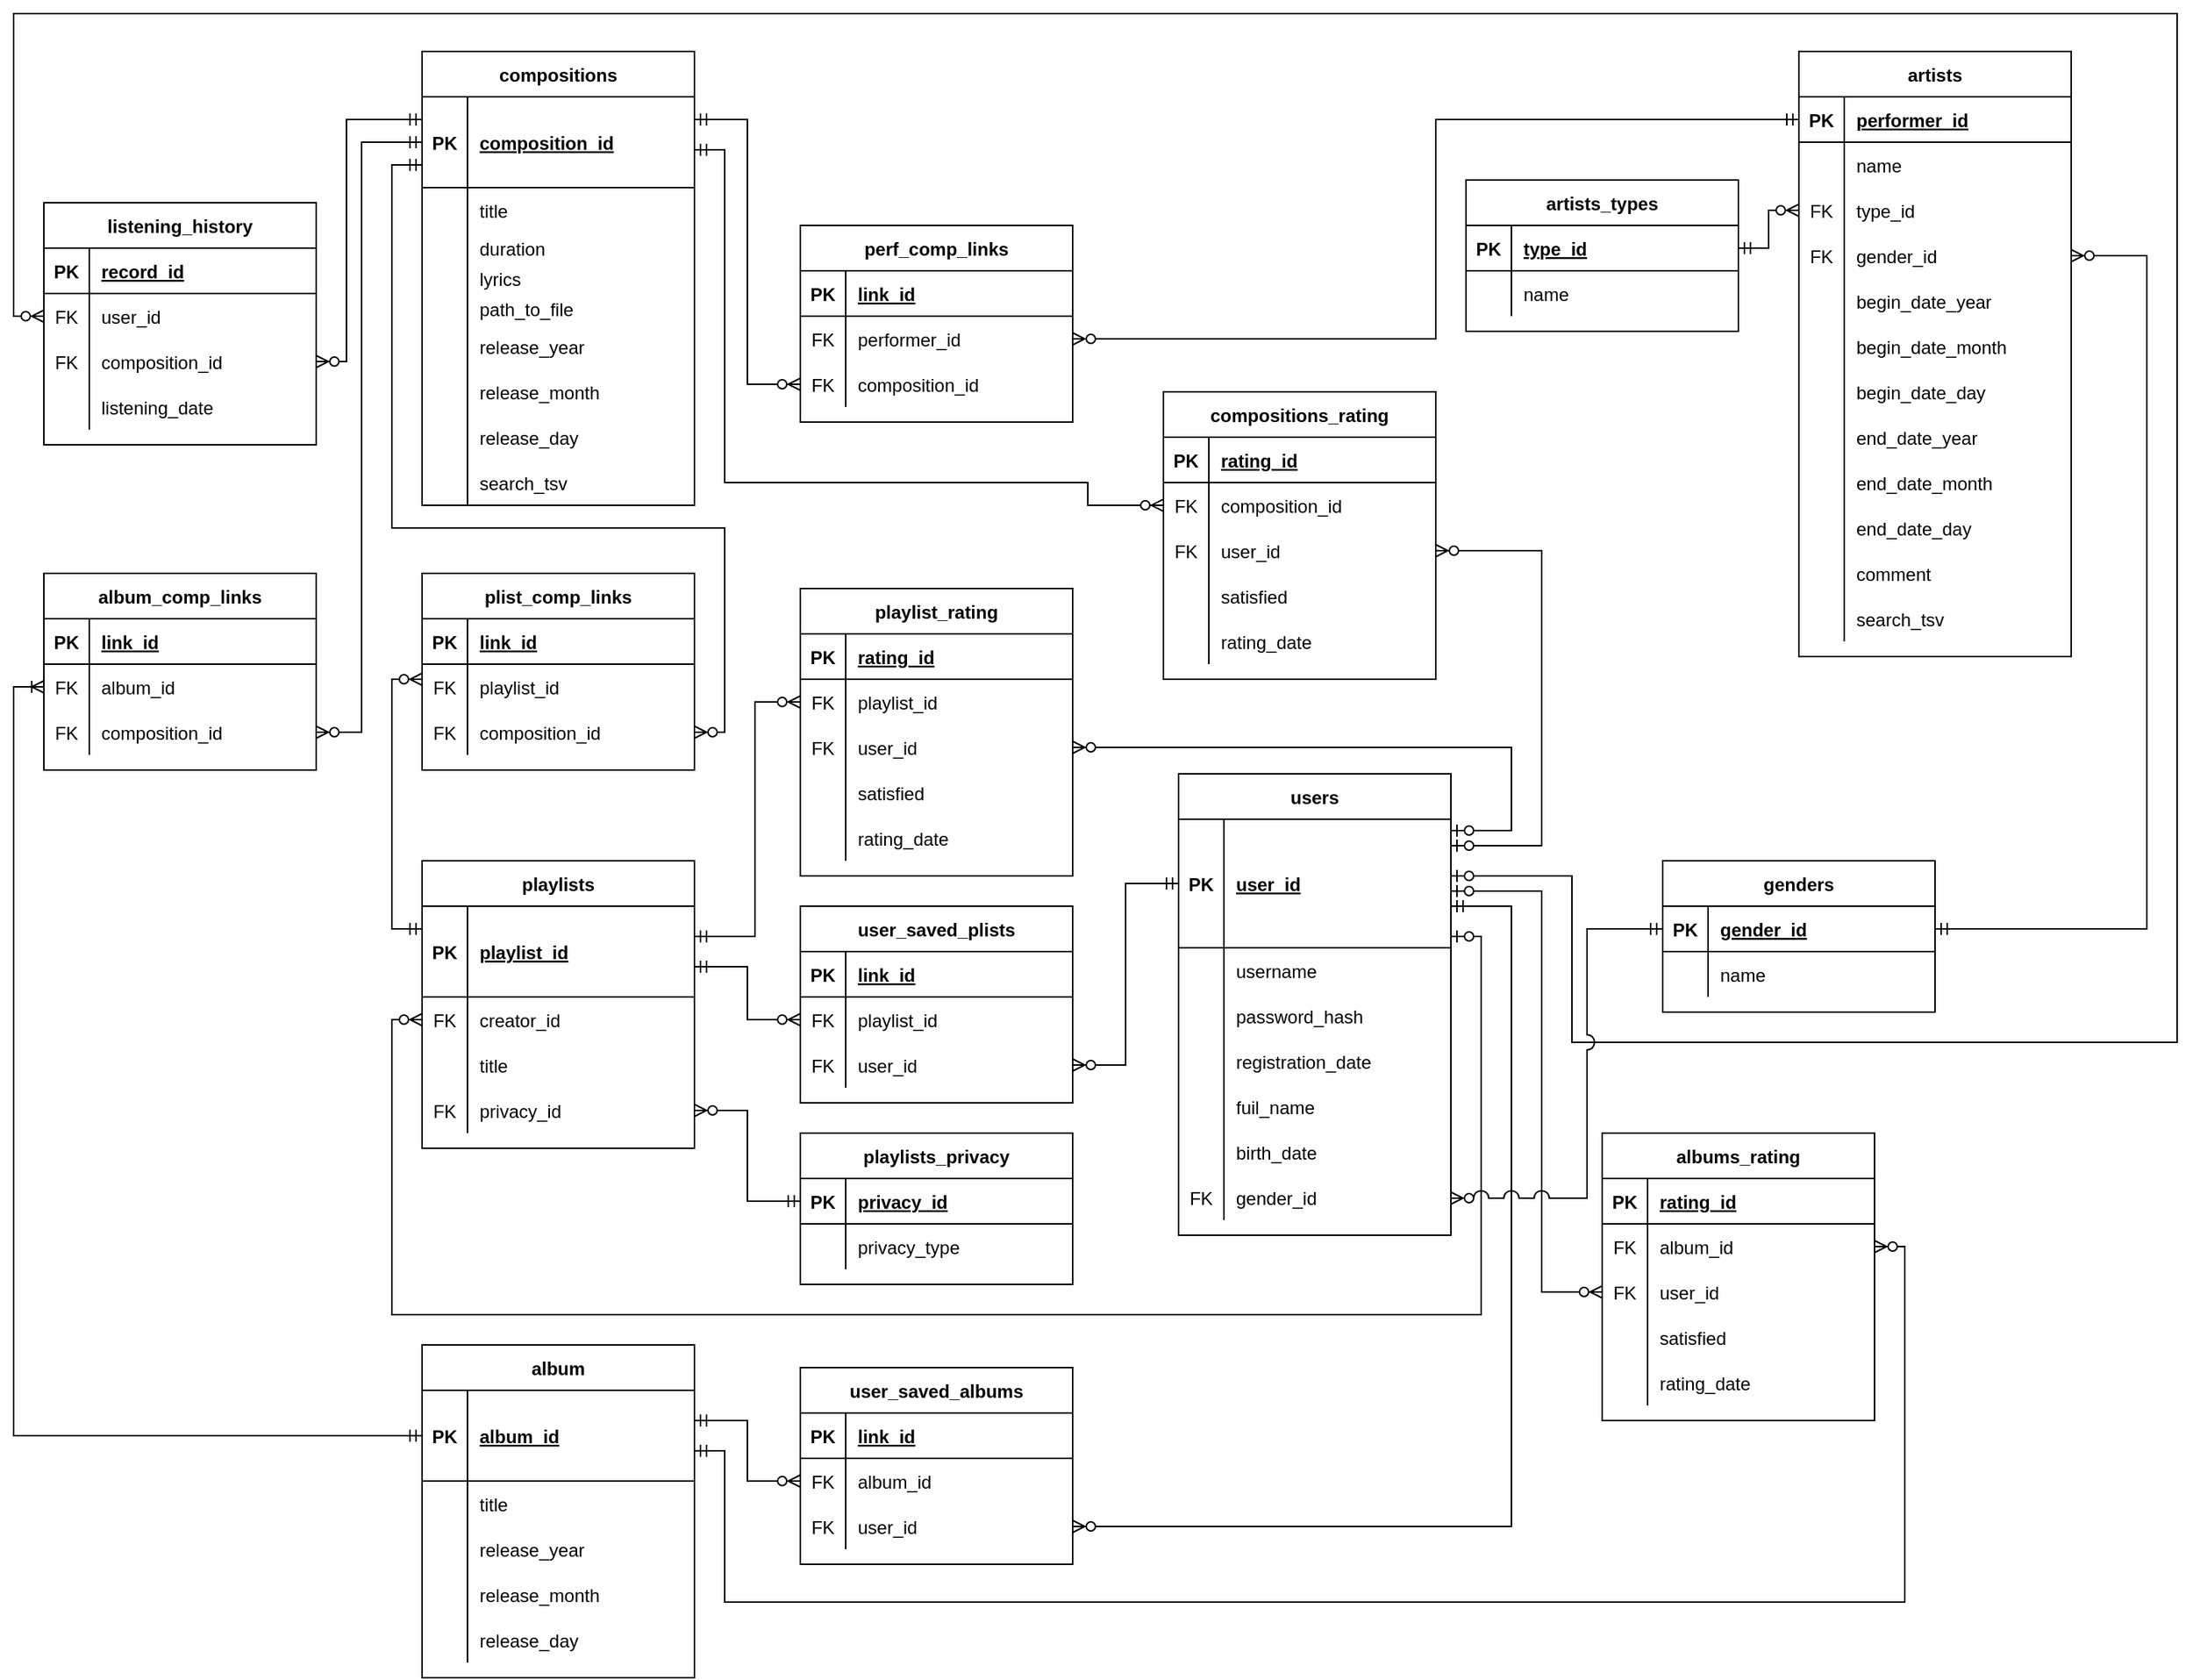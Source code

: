 <mxfile version="13.6.2" type="device"><diagram id="R2lEEEUBdFMjLlhIrx00" name="Page-1"><mxGraphModel dx="1938" dy="2068" grid="1" gridSize="10" guides="1" tooltips="1" connect="1" arrows="1" fold="1" page="1" pageScale="1" pageWidth="850" pageHeight="1100" math="0" shadow="0" extFonts="Permanent Marker^https://fonts.googleapis.com/css?family=Permanent+Marker"><root><mxCell id="0"/><mxCell id="1" parent="0"/><mxCell id="motl2KIk3Di6FIo1w4v_-162" style="edgeStyle=orthogonalEdgeStyle;rounded=0;orthogonalLoop=1;jettySize=auto;html=1;entryX=0;entryY=0.5;entryDx=0;entryDy=0;startArrow=ERmandOne;startFill=0;endArrow=ERzeroToMany;endFill=1;" parent="1" source="motl2KIk3Di6FIo1w4v_-2" target="motl2KIk3Di6FIo1w4v_-136" edge="1"><mxGeometry relative="1" as="geometry"><Array as="points"><mxPoint x="355" y="60"/><mxPoint x="355" y="235"/></Array></mxGeometry></mxCell><mxCell id="motl2KIk3Di6FIo1w4v_-163" style="edgeStyle=orthogonalEdgeStyle;rounded=0;orthogonalLoop=1;jettySize=auto;html=1;startArrow=ERmandOne;startFill=0;endArrow=ERzeroToMany;endFill=1;" parent="1" source="motl2KIk3Di6FIo1w4v_-24" target="motl2KIk3Di6FIo1w4v_-133" edge="1"><mxGeometry relative="1" as="geometry"/></mxCell><mxCell id="motl2KIk3Di6FIo1w4v_-142" value="plist_comp_links" style="shape=table;startSize=30;container=1;collapsible=1;childLayout=tableLayout;fixedRows=1;rowLines=0;fontStyle=1;align=center;resizeLast=1;" parent="1" vertex="1"><mxGeometry x="140" y="360" width="180" height="130" as="geometry"/></mxCell><mxCell id="motl2KIk3Di6FIo1w4v_-143" value="" style="shape=partialRectangle;collapsible=0;dropTarget=0;pointerEvents=0;fillColor=none;top=0;left=0;bottom=1;right=0;points=[[0,0.5],[1,0.5]];portConstraint=eastwest;" parent="motl2KIk3Di6FIo1w4v_-142" vertex="1"><mxGeometry y="30" width="180" height="30" as="geometry"/></mxCell><mxCell id="motl2KIk3Di6FIo1w4v_-144" value="PK" style="shape=partialRectangle;connectable=0;fillColor=none;top=0;left=0;bottom=0;right=0;fontStyle=1;overflow=hidden;" parent="motl2KIk3Di6FIo1w4v_-143" vertex="1"><mxGeometry width="30" height="30" as="geometry"/></mxCell><mxCell id="motl2KIk3Di6FIo1w4v_-145" value="link_id" style="shape=partialRectangle;connectable=0;fillColor=none;top=0;left=0;bottom=0;right=0;align=left;spacingLeft=6;fontStyle=5;overflow=hidden;" parent="motl2KIk3Di6FIo1w4v_-143" vertex="1"><mxGeometry x="30" width="150" height="30" as="geometry"/></mxCell><mxCell id="motl2KIk3Di6FIo1w4v_-146" value="" style="shape=partialRectangle;collapsible=0;dropTarget=0;pointerEvents=0;fillColor=none;top=0;left=0;bottom=0;right=0;points=[[0,0.5],[1,0.5]];portConstraint=eastwest;" parent="motl2KIk3Di6FIo1w4v_-142" vertex="1"><mxGeometry y="60" width="180" height="30" as="geometry"/></mxCell><mxCell id="motl2KIk3Di6FIo1w4v_-147" value="FK" style="shape=partialRectangle;connectable=0;fillColor=none;top=0;left=0;bottom=0;right=0;editable=1;overflow=hidden;" parent="motl2KIk3Di6FIo1w4v_-146" vertex="1"><mxGeometry width="30" height="30" as="geometry"/></mxCell><mxCell id="motl2KIk3Di6FIo1w4v_-148" value="playlist_id" style="shape=partialRectangle;connectable=0;fillColor=none;top=0;left=0;bottom=0;right=0;align=left;spacingLeft=6;overflow=hidden;" parent="motl2KIk3Di6FIo1w4v_-146" vertex="1"><mxGeometry x="30" width="150" height="30" as="geometry"/></mxCell><mxCell id="motl2KIk3Di6FIo1w4v_-149" value="" style="shape=partialRectangle;collapsible=0;dropTarget=0;pointerEvents=0;fillColor=none;top=0;left=0;bottom=0;right=0;points=[[0,0.5],[1,0.5]];portConstraint=eastwest;" parent="motl2KIk3Di6FIo1w4v_-142" vertex="1"><mxGeometry y="90" width="180" height="30" as="geometry"/></mxCell><mxCell id="motl2KIk3Di6FIo1w4v_-150" value="FK" style="shape=partialRectangle;connectable=0;fillColor=none;top=0;left=0;bottom=0;right=0;editable=1;overflow=hidden;" parent="motl2KIk3Di6FIo1w4v_-149" vertex="1"><mxGeometry width="30" height="30" as="geometry"/></mxCell><mxCell id="motl2KIk3Di6FIo1w4v_-151" value="composition_id" style="shape=partialRectangle;connectable=0;fillColor=none;top=0;left=0;bottom=0;right=0;align=left;spacingLeft=6;overflow=hidden;" parent="motl2KIk3Di6FIo1w4v_-149" vertex="1"><mxGeometry x="30" width="150" height="30" as="geometry"/></mxCell><mxCell id="motl2KIk3Di6FIo1w4v_-166" style="edgeStyle=orthogonalEdgeStyle;rounded=0;orthogonalLoop=1;jettySize=auto;html=1;entryX=1;entryY=0.5;entryDx=0;entryDy=0;startArrow=ERmandOne;startFill=0;endArrow=ERzeroToMany;endFill=1;" parent="1" source="motl2KIk3Di6FIo1w4v_-2" target="motl2KIk3Di6FIo1w4v_-149" edge="1"><mxGeometry relative="1" as="geometry"><Array as="points"><mxPoint x="120" y="90"/><mxPoint x="120" y="330"/><mxPoint x="340" y="330"/><mxPoint x="340" y="465"/></Array></mxGeometry></mxCell><mxCell id="motl2KIk3Di6FIo1w4v_-167" style="edgeStyle=orthogonalEdgeStyle;rounded=0;orthogonalLoop=1;jettySize=auto;html=1;startArrow=ERmandOne;startFill=0;endArrow=ERzeroToMany;endFill=1;" parent="1" source="motl2KIk3Di6FIo1w4v_-64" target="motl2KIk3Di6FIo1w4v_-146" edge="1"><mxGeometry relative="1" as="geometry"><mxPoint x="100" y="430" as="targetPoint"/><Array as="points"><mxPoint x="120" y="595"/><mxPoint x="120" y="430"/></Array></mxGeometry></mxCell><mxCell id="motl2KIk3Di6FIo1w4v_-168" style="edgeStyle=orthogonalEdgeStyle;rounded=0;orthogonalLoop=1;jettySize=auto;html=1;startArrow=ERmandOne;startFill=0;endArrow=ERzeroToMany;endFill=1;" parent="1" source="motl2KIk3Di6FIo1w4v_-64" target="motl2KIk3Di6FIo1w4v_-156" edge="1"><mxGeometry relative="1" as="geometry"><Array as="points"><mxPoint x="355" y="620"/><mxPoint x="355" y="655"/></Array></mxGeometry></mxCell><mxCell id="motl2KIk3Di6FIo1w4v_-169" style="edgeStyle=orthogonalEdgeStyle;rounded=0;orthogonalLoop=1;jettySize=auto;html=1;startArrow=ERmandOne;startFill=0;endArrow=ERzeroToMany;endFill=1;" parent="1" source="motl2KIk3Di6FIo1w4v_-38" target="motl2KIk3Di6FIo1w4v_-159" edge="1"><mxGeometry relative="1" as="geometry"/></mxCell><mxCell id="motl2KIk3Di6FIo1w4v_-170" style="edgeStyle=orthogonalEdgeStyle;rounded=0;orthogonalLoop=1;jettySize=auto;html=1;startArrow=ERzeroToOne;startFill=1;endArrow=ERzeroToMany;endFill=1;" parent="1" source="motl2KIk3Di6FIo1w4v_-38" target="motl2KIk3Di6FIo1w4v_-67" edge="1"><mxGeometry relative="1" as="geometry"><mxPoint x="90" y="620" as="targetPoint"/><mxPoint x="910" y="680" as="sourcePoint"/><Array as="points"><mxPoint x="840" y="600"/><mxPoint x="840" y="850"/><mxPoint x="120" y="850"/><mxPoint x="120" y="655"/></Array></mxGeometry></mxCell><mxCell id="motl2KIk3Di6FIo1w4v_-63" value="playlists" style="shape=table;startSize=30;container=1;collapsible=1;childLayout=tableLayout;fixedRows=1;rowLines=0;fontStyle=1;align=center;resizeLast=1;" parent="1" vertex="1"><mxGeometry x="140" y="550" width="180" height="190" as="geometry"/></mxCell><mxCell id="motl2KIk3Di6FIo1w4v_-64" value="" style="shape=partialRectangle;collapsible=0;dropTarget=0;pointerEvents=0;fillColor=none;top=0;left=0;bottom=1;right=0;points=[[0,0.5],[1,0.5]];portConstraint=eastwest;" parent="motl2KIk3Di6FIo1w4v_-63" vertex="1"><mxGeometry y="30" width="180" height="60" as="geometry"/></mxCell><mxCell id="motl2KIk3Di6FIo1w4v_-65" value="PK" style="shape=partialRectangle;connectable=0;fillColor=none;top=0;left=0;bottom=0;right=0;fontStyle=1;overflow=hidden;" parent="motl2KIk3Di6FIo1w4v_-64" vertex="1"><mxGeometry width="30" height="60" as="geometry"/></mxCell><mxCell id="motl2KIk3Di6FIo1w4v_-66" value="playlist_id" style="shape=partialRectangle;connectable=0;fillColor=none;top=0;left=0;bottom=0;right=0;align=left;spacingLeft=6;fontStyle=5;overflow=hidden;" parent="motl2KIk3Di6FIo1w4v_-64" vertex="1"><mxGeometry x="30" width="150" height="60" as="geometry"/></mxCell><mxCell id="motl2KIk3Di6FIo1w4v_-67" value="" style="shape=partialRectangle;collapsible=0;dropTarget=0;pointerEvents=0;fillColor=none;top=0;left=0;bottom=0;right=0;points=[[0,0.5],[1,0.5]];portConstraint=eastwest;" parent="motl2KIk3Di6FIo1w4v_-63" vertex="1"><mxGeometry y="90" width="180" height="30" as="geometry"/></mxCell><mxCell id="motl2KIk3Di6FIo1w4v_-68" value="FK" style="shape=partialRectangle;connectable=0;fillColor=none;top=0;left=0;bottom=0;right=0;editable=1;overflow=hidden;" parent="motl2KIk3Di6FIo1w4v_-67" vertex="1"><mxGeometry width="30" height="30" as="geometry"/></mxCell><mxCell id="motl2KIk3Di6FIo1w4v_-69" value="creator_id" style="shape=partialRectangle;connectable=0;fillColor=none;top=0;left=0;bottom=0;right=0;align=left;spacingLeft=6;overflow=hidden;" parent="motl2KIk3Di6FIo1w4v_-67" vertex="1"><mxGeometry x="30" width="150" height="30" as="geometry"/></mxCell><mxCell id="motl2KIk3Di6FIo1w4v_-70" value="" style="shape=partialRectangle;collapsible=0;dropTarget=0;pointerEvents=0;fillColor=none;top=0;left=0;bottom=0;right=0;points=[[0,0.5],[1,0.5]];portConstraint=eastwest;" parent="motl2KIk3Di6FIo1w4v_-63" vertex="1"><mxGeometry y="120" width="180" height="30" as="geometry"/></mxCell><mxCell id="motl2KIk3Di6FIo1w4v_-71" value="" style="shape=partialRectangle;connectable=0;fillColor=none;top=0;left=0;bottom=0;right=0;editable=1;overflow=hidden;" parent="motl2KIk3Di6FIo1w4v_-70" vertex="1"><mxGeometry width="30" height="30" as="geometry"/></mxCell><mxCell id="motl2KIk3Di6FIo1w4v_-72" value="title" style="shape=partialRectangle;connectable=0;fillColor=none;top=0;left=0;bottom=0;right=0;align=left;spacingLeft=6;overflow=hidden;" parent="motl2KIk3Di6FIo1w4v_-70" vertex="1"><mxGeometry x="30" width="150" height="30" as="geometry"/></mxCell><mxCell id="motl2KIk3Di6FIo1w4v_-73" value="" style="shape=partialRectangle;collapsible=0;dropTarget=0;pointerEvents=0;fillColor=none;top=0;left=0;bottom=0;right=0;points=[[0,0.5],[1,0.5]];portConstraint=eastwest;" parent="motl2KIk3Di6FIo1w4v_-63" vertex="1"><mxGeometry y="150" width="180" height="30" as="geometry"/></mxCell><mxCell id="motl2KIk3Di6FIo1w4v_-74" value="FK" style="shape=partialRectangle;connectable=0;fillColor=none;top=0;left=0;bottom=0;right=0;editable=1;overflow=hidden;" parent="motl2KIk3Di6FIo1w4v_-73" vertex="1"><mxGeometry width="30" height="30" as="geometry"/></mxCell><mxCell id="motl2KIk3Di6FIo1w4v_-75" value="privacy_id" style="shape=partialRectangle;connectable=0;fillColor=none;top=0;left=0;bottom=0;right=0;align=left;spacingLeft=6;overflow=hidden;" parent="motl2KIk3Di6FIo1w4v_-73" vertex="1"><mxGeometry x="30" width="150" height="30" as="geometry"/></mxCell><mxCell id="motl2KIk3Di6FIo1w4v_-152" value="user_saved_plists" style="shape=table;startSize=30;container=1;collapsible=1;childLayout=tableLayout;fixedRows=1;rowLines=0;fontStyle=1;align=center;resizeLast=1;" parent="1" vertex="1"><mxGeometry x="390" y="580" width="180" height="130" as="geometry"/></mxCell><mxCell id="motl2KIk3Di6FIo1w4v_-153" value="" style="shape=partialRectangle;collapsible=0;dropTarget=0;pointerEvents=0;fillColor=none;top=0;left=0;bottom=1;right=0;points=[[0,0.5],[1,0.5]];portConstraint=eastwest;" parent="motl2KIk3Di6FIo1w4v_-152" vertex="1"><mxGeometry y="30" width="180" height="30" as="geometry"/></mxCell><mxCell id="motl2KIk3Di6FIo1w4v_-154" value="PK" style="shape=partialRectangle;connectable=0;fillColor=none;top=0;left=0;bottom=0;right=0;fontStyle=1;overflow=hidden;" parent="motl2KIk3Di6FIo1w4v_-153" vertex="1"><mxGeometry width="30" height="30" as="geometry"/></mxCell><mxCell id="motl2KIk3Di6FIo1w4v_-155" value="link_id" style="shape=partialRectangle;connectable=0;fillColor=none;top=0;left=0;bottom=0;right=0;align=left;spacingLeft=6;fontStyle=5;overflow=hidden;" parent="motl2KIk3Di6FIo1w4v_-153" vertex="1"><mxGeometry x="30" width="150" height="30" as="geometry"/></mxCell><mxCell id="motl2KIk3Di6FIo1w4v_-156" value="" style="shape=partialRectangle;collapsible=0;dropTarget=0;pointerEvents=0;fillColor=none;top=0;left=0;bottom=0;right=0;points=[[0,0.5],[1,0.5]];portConstraint=eastwest;" parent="motl2KIk3Di6FIo1w4v_-152" vertex="1"><mxGeometry y="60" width="180" height="30" as="geometry"/></mxCell><mxCell id="motl2KIk3Di6FIo1w4v_-157" value="FK" style="shape=partialRectangle;connectable=0;fillColor=none;top=0;left=0;bottom=0;right=0;editable=1;overflow=hidden;" parent="motl2KIk3Di6FIo1w4v_-156" vertex="1"><mxGeometry width="30" height="30" as="geometry"/></mxCell><mxCell id="motl2KIk3Di6FIo1w4v_-158" value="playlist_id" style="shape=partialRectangle;connectable=0;fillColor=none;top=0;left=0;bottom=0;right=0;align=left;spacingLeft=6;overflow=hidden;" parent="motl2KIk3Di6FIo1w4v_-156" vertex="1"><mxGeometry x="30" width="150" height="30" as="geometry"/></mxCell><mxCell id="motl2KIk3Di6FIo1w4v_-159" value="" style="shape=partialRectangle;collapsible=0;dropTarget=0;pointerEvents=0;fillColor=none;top=0;left=0;bottom=0;right=0;points=[[0,0.5],[1,0.5]];portConstraint=eastwest;" parent="motl2KIk3Di6FIo1w4v_-152" vertex="1"><mxGeometry y="90" width="180" height="30" as="geometry"/></mxCell><mxCell id="motl2KIk3Di6FIo1w4v_-160" value="FK" style="shape=partialRectangle;connectable=0;fillColor=none;top=0;left=0;bottom=0;right=0;editable=1;overflow=hidden;" parent="motl2KIk3Di6FIo1w4v_-159" vertex="1"><mxGeometry width="30" height="30" as="geometry"/></mxCell><mxCell id="motl2KIk3Di6FIo1w4v_-161" value="user_id" style="shape=partialRectangle;connectable=0;fillColor=none;top=0;left=0;bottom=0;right=0;align=left;spacingLeft=6;overflow=hidden;" parent="motl2KIk3Di6FIo1w4v_-159" vertex="1"><mxGeometry x="30" width="150" height="30" as="geometry"/></mxCell><mxCell id="motl2KIk3Di6FIo1w4v_-37" value="users" style="shape=table;startSize=30;container=1;collapsible=1;childLayout=tableLayout;fixedRows=1;rowLines=0;fontStyle=1;align=center;resizeLast=1;" parent="1" vertex="1"><mxGeometry x="640" y="492.5" width="180" height="305" as="geometry"/></mxCell><mxCell id="motl2KIk3Di6FIo1w4v_-38" value="" style="shape=partialRectangle;collapsible=0;dropTarget=0;pointerEvents=0;fillColor=none;top=0;left=0;bottom=1;right=0;points=[[0,0.5],[1,0.5]];portConstraint=eastwest;" parent="motl2KIk3Di6FIo1w4v_-37" vertex="1"><mxGeometry y="30" width="180" height="85" as="geometry"/></mxCell><mxCell id="motl2KIk3Di6FIo1w4v_-39" value="PK" style="shape=partialRectangle;connectable=0;fillColor=none;top=0;left=0;bottom=0;right=0;fontStyle=1;overflow=hidden;" parent="motl2KIk3Di6FIo1w4v_-38" vertex="1"><mxGeometry width="30" height="85" as="geometry"/></mxCell><mxCell id="motl2KIk3Di6FIo1w4v_-40" value="user_id" style="shape=partialRectangle;connectable=0;fillColor=none;top=0;left=0;bottom=0;right=0;align=left;spacingLeft=6;fontStyle=5;overflow=hidden;" parent="motl2KIk3Di6FIo1w4v_-38" vertex="1"><mxGeometry x="30" width="150" height="85" as="geometry"/></mxCell><mxCell id="motl2KIk3Di6FIo1w4v_-41" value="" style="shape=partialRectangle;collapsible=0;dropTarget=0;pointerEvents=0;fillColor=none;top=0;left=0;bottom=0;right=0;points=[[0,0.5],[1,0.5]];portConstraint=eastwest;" parent="motl2KIk3Di6FIo1w4v_-37" vertex="1"><mxGeometry y="115" width="180" height="30" as="geometry"/></mxCell><mxCell id="motl2KIk3Di6FIo1w4v_-42" value="" style="shape=partialRectangle;connectable=0;fillColor=none;top=0;left=0;bottom=0;right=0;editable=1;overflow=hidden;" parent="motl2KIk3Di6FIo1w4v_-41" vertex="1"><mxGeometry width="30" height="30" as="geometry"/></mxCell><mxCell id="motl2KIk3Di6FIo1w4v_-43" value="username" style="shape=partialRectangle;connectable=0;fillColor=none;top=0;left=0;bottom=0;right=0;align=left;spacingLeft=6;overflow=hidden;" parent="motl2KIk3Di6FIo1w4v_-41" vertex="1"><mxGeometry x="30" width="150" height="30" as="geometry"/></mxCell><mxCell id="motl2KIk3Di6FIo1w4v_-44" value="" style="shape=partialRectangle;collapsible=0;dropTarget=0;pointerEvents=0;fillColor=none;top=0;left=0;bottom=0;right=0;points=[[0,0.5],[1,0.5]];portConstraint=eastwest;" parent="motl2KIk3Di6FIo1w4v_-37" vertex="1"><mxGeometry y="145" width="180" height="30" as="geometry"/></mxCell><mxCell id="motl2KIk3Di6FIo1w4v_-45" value="" style="shape=partialRectangle;connectable=0;fillColor=none;top=0;left=0;bottom=0;right=0;editable=1;overflow=hidden;" parent="motl2KIk3Di6FIo1w4v_-44" vertex="1"><mxGeometry width="30" height="30" as="geometry"/></mxCell><mxCell id="motl2KIk3Di6FIo1w4v_-46" value="password_hash" style="shape=partialRectangle;connectable=0;fillColor=none;top=0;left=0;bottom=0;right=0;align=left;spacingLeft=6;overflow=hidden;" parent="motl2KIk3Di6FIo1w4v_-44" vertex="1"><mxGeometry x="30" width="150" height="30" as="geometry"/></mxCell><mxCell id="motl2KIk3Di6FIo1w4v_-47" value="" style="shape=partialRectangle;collapsible=0;dropTarget=0;pointerEvents=0;fillColor=none;top=0;left=0;bottom=0;right=0;points=[[0,0.5],[1,0.5]];portConstraint=eastwest;" parent="motl2KIk3Di6FIo1w4v_-37" vertex="1"><mxGeometry y="175" width="180" height="30" as="geometry"/></mxCell><mxCell id="motl2KIk3Di6FIo1w4v_-48" value="" style="shape=partialRectangle;connectable=0;fillColor=none;top=0;left=0;bottom=0;right=0;editable=1;overflow=hidden;" parent="motl2KIk3Di6FIo1w4v_-47" vertex="1"><mxGeometry width="30" height="30" as="geometry"/></mxCell><mxCell id="motl2KIk3Di6FIo1w4v_-49" value="registration_date" style="shape=partialRectangle;connectable=0;fillColor=none;top=0;left=0;bottom=0;right=0;align=left;spacingLeft=6;overflow=hidden;" parent="motl2KIk3Di6FIo1w4v_-47" vertex="1"><mxGeometry x="30" width="150" height="30" as="geometry"/></mxCell><mxCell id="motl2KIk3Di6FIo1w4v_-50" value="" style="shape=partialRectangle;collapsible=0;dropTarget=0;pointerEvents=0;fillColor=none;top=0;left=0;bottom=0;right=0;points=[[0,0.5],[1,0.5]];portConstraint=eastwest;" parent="motl2KIk3Di6FIo1w4v_-37" vertex="1"><mxGeometry y="205" width="180" height="30" as="geometry"/></mxCell><mxCell id="motl2KIk3Di6FIo1w4v_-51" value="" style="shape=partialRectangle;connectable=0;fillColor=none;top=0;left=0;bottom=0;right=0;editable=1;overflow=hidden;" parent="motl2KIk3Di6FIo1w4v_-50" vertex="1"><mxGeometry width="30" height="30" as="geometry"/></mxCell><mxCell id="motl2KIk3Di6FIo1w4v_-52" value="fuil_name" style="shape=partialRectangle;connectable=0;fillColor=none;top=0;left=0;bottom=0;right=0;align=left;spacingLeft=6;overflow=hidden;" parent="motl2KIk3Di6FIo1w4v_-50" vertex="1"><mxGeometry x="30" width="150" height="30" as="geometry"/></mxCell><mxCell id="motl2KIk3Di6FIo1w4v_-60" value="" style="shape=partialRectangle;collapsible=0;dropTarget=0;pointerEvents=0;fillColor=none;top=0;left=0;bottom=0;right=0;points=[[0,0.5],[1,0.5]];portConstraint=eastwest;" parent="motl2KIk3Di6FIo1w4v_-37" vertex="1"><mxGeometry y="235" width="180" height="30" as="geometry"/></mxCell><mxCell id="motl2KIk3Di6FIo1w4v_-61" value="" style="shape=partialRectangle;connectable=0;fillColor=none;top=0;left=0;bottom=0;right=0;editable=1;overflow=hidden;" parent="motl2KIk3Di6FIo1w4v_-60" vertex="1"><mxGeometry width="30" height="30" as="geometry"/></mxCell><mxCell id="motl2KIk3Di6FIo1w4v_-62" value="birth_date" style="shape=partialRectangle;connectable=0;fillColor=none;top=0;left=0;bottom=0;right=0;align=left;spacingLeft=6;overflow=hidden;" parent="motl2KIk3Di6FIo1w4v_-60" vertex="1"><mxGeometry x="30" width="150" height="30" as="geometry"/></mxCell><mxCell id="motl2KIk3Di6FIo1w4v_-53" value="" style="shape=partialRectangle;collapsible=0;dropTarget=0;pointerEvents=0;fillColor=none;top=0;left=0;bottom=0;right=0;points=[[0,0.5],[1,0.5]];portConstraint=eastwest;" parent="motl2KIk3Di6FIo1w4v_-37" vertex="1"><mxGeometry y="265" width="180" height="30" as="geometry"/></mxCell><mxCell id="motl2KIk3Di6FIo1w4v_-54" value="FK" style="shape=partialRectangle;connectable=0;fillColor=none;top=0;left=0;bottom=0;right=0;editable=1;overflow=hidden;" parent="motl2KIk3Di6FIo1w4v_-53" vertex="1"><mxGeometry width="30" height="30" as="geometry"/></mxCell><mxCell id="motl2KIk3Di6FIo1w4v_-55" value="gender_id" style="shape=partialRectangle;connectable=0;fillColor=none;top=0;left=0;bottom=0;right=0;align=left;spacingLeft=6;overflow=hidden;" parent="motl2KIk3Di6FIo1w4v_-53" vertex="1"><mxGeometry x="30" width="150" height="30" as="geometry"/></mxCell><mxCell id="motl2KIk3Di6FIo1w4v_-129" value="perf_comp_links" style="shape=table;startSize=30;container=1;collapsible=1;childLayout=tableLayout;fixedRows=1;rowLines=0;fontStyle=1;align=center;resizeLast=1;" parent="1" vertex="1"><mxGeometry x="390" y="130" width="180" height="130" as="geometry"/></mxCell><mxCell id="motl2KIk3Di6FIo1w4v_-130" value="" style="shape=partialRectangle;collapsible=0;dropTarget=0;pointerEvents=0;fillColor=none;top=0;left=0;bottom=1;right=0;points=[[0,0.5],[1,0.5]];portConstraint=eastwest;" parent="motl2KIk3Di6FIo1w4v_-129" vertex="1"><mxGeometry y="30" width="180" height="30" as="geometry"/></mxCell><mxCell id="motl2KIk3Di6FIo1w4v_-131" value="PK" style="shape=partialRectangle;connectable=0;fillColor=none;top=0;left=0;bottom=0;right=0;fontStyle=1;overflow=hidden;" parent="motl2KIk3Di6FIo1w4v_-130" vertex="1"><mxGeometry width="30" height="30" as="geometry"/></mxCell><mxCell id="motl2KIk3Di6FIo1w4v_-132" value="link_id" style="shape=partialRectangle;connectable=0;fillColor=none;top=0;left=0;bottom=0;right=0;align=left;spacingLeft=6;fontStyle=5;overflow=hidden;" parent="motl2KIk3Di6FIo1w4v_-130" vertex="1"><mxGeometry x="30" width="150" height="30" as="geometry"/></mxCell><mxCell id="motl2KIk3Di6FIo1w4v_-133" value="" style="shape=partialRectangle;collapsible=0;dropTarget=0;pointerEvents=0;fillColor=none;top=0;left=0;bottom=0;right=0;points=[[0,0.5],[1,0.5]];portConstraint=eastwest;" parent="motl2KIk3Di6FIo1w4v_-129" vertex="1"><mxGeometry y="60" width="180" height="30" as="geometry"/></mxCell><mxCell id="motl2KIk3Di6FIo1w4v_-134" value="FK" style="shape=partialRectangle;connectable=0;fillColor=none;top=0;left=0;bottom=0;right=0;editable=1;overflow=hidden;" parent="motl2KIk3Di6FIo1w4v_-133" vertex="1"><mxGeometry width="30" height="30" as="geometry"/></mxCell><mxCell id="motl2KIk3Di6FIo1w4v_-135" value="performer_id" style="shape=partialRectangle;connectable=0;fillColor=none;top=0;left=0;bottom=0;right=0;align=left;spacingLeft=6;overflow=hidden;" parent="motl2KIk3Di6FIo1w4v_-133" vertex="1"><mxGeometry x="30" width="150" height="30" as="geometry"/></mxCell><mxCell id="motl2KIk3Di6FIo1w4v_-136" value="" style="shape=partialRectangle;collapsible=0;dropTarget=0;pointerEvents=0;fillColor=none;top=0;left=0;bottom=0;right=0;points=[[0,0.5],[1,0.5]];portConstraint=eastwest;" parent="motl2KIk3Di6FIo1w4v_-129" vertex="1"><mxGeometry y="90" width="180" height="30" as="geometry"/></mxCell><mxCell id="motl2KIk3Di6FIo1w4v_-137" value="FK" style="shape=partialRectangle;connectable=0;fillColor=none;top=0;left=0;bottom=0;right=0;editable=1;overflow=hidden;" parent="motl2KIk3Di6FIo1w4v_-136" vertex="1"><mxGeometry width="30" height="30" as="geometry"/></mxCell><mxCell id="motl2KIk3Di6FIo1w4v_-138" value="composition_id" style="shape=partialRectangle;connectable=0;fillColor=none;top=0;left=0;bottom=0;right=0;align=left;spacingLeft=6;overflow=hidden;" parent="motl2KIk3Di6FIo1w4v_-136" vertex="1"><mxGeometry x="30" width="150" height="30" as="geometry"/></mxCell><mxCell id="Ktv2zb5BobRWcuTnFg6F-16" value="listening_history" style="shape=table;startSize=30;container=1;collapsible=1;childLayout=tableLayout;fixedRows=1;rowLines=0;fontStyle=1;align=center;resizeLast=1;" parent="1" vertex="1"><mxGeometry x="-110" y="115" width="180" height="160" as="geometry"/></mxCell><mxCell id="Ktv2zb5BobRWcuTnFg6F-17" value="" style="shape=partialRectangle;collapsible=0;dropTarget=0;pointerEvents=0;fillColor=none;top=0;left=0;bottom=1;right=0;points=[[0,0.5],[1,0.5]];portConstraint=eastwest;" parent="Ktv2zb5BobRWcuTnFg6F-16" vertex="1"><mxGeometry y="30" width="180" height="30" as="geometry"/></mxCell><mxCell id="Ktv2zb5BobRWcuTnFg6F-18" value="PK" style="shape=partialRectangle;connectable=0;fillColor=none;top=0;left=0;bottom=0;right=0;fontStyle=1;overflow=hidden;" parent="Ktv2zb5BobRWcuTnFg6F-17" vertex="1"><mxGeometry width="30" height="30" as="geometry"/></mxCell><mxCell id="Ktv2zb5BobRWcuTnFg6F-19" value="record_id" style="shape=partialRectangle;connectable=0;fillColor=none;top=0;left=0;bottom=0;right=0;align=left;spacingLeft=6;fontStyle=5;overflow=hidden;" parent="Ktv2zb5BobRWcuTnFg6F-17" vertex="1"><mxGeometry x="30" width="150" height="30" as="geometry"/></mxCell><mxCell id="Ktv2zb5BobRWcuTnFg6F-20" value="" style="shape=partialRectangle;collapsible=0;dropTarget=0;pointerEvents=0;fillColor=none;top=0;left=0;bottom=0;right=0;points=[[0,0.5],[1,0.5]];portConstraint=eastwest;" parent="Ktv2zb5BobRWcuTnFg6F-16" vertex="1"><mxGeometry y="60" width="180" height="30" as="geometry"/></mxCell><mxCell id="Ktv2zb5BobRWcuTnFg6F-21" value="FK" style="shape=partialRectangle;connectable=0;fillColor=none;top=0;left=0;bottom=0;right=0;editable=1;overflow=hidden;" parent="Ktv2zb5BobRWcuTnFg6F-20" vertex="1"><mxGeometry width="30" height="30" as="geometry"/></mxCell><mxCell id="Ktv2zb5BobRWcuTnFg6F-22" value="user_id" style="shape=partialRectangle;connectable=0;fillColor=none;top=0;left=0;bottom=0;right=0;align=left;spacingLeft=6;overflow=hidden;" parent="Ktv2zb5BobRWcuTnFg6F-20" vertex="1"><mxGeometry x="30" width="150" height="30" as="geometry"/></mxCell><mxCell id="Ktv2zb5BobRWcuTnFg6F-23" value="" style="shape=partialRectangle;collapsible=0;dropTarget=0;pointerEvents=0;fillColor=none;top=0;left=0;bottom=0;right=0;points=[[0,0.5],[1,0.5]];portConstraint=eastwest;" parent="Ktv2zb5BobRWcuTnFg6F-16" vertex="1"><mxGeometry y="90" width="180" height="30" as="geometry"/></mxCell><mxCell id="Ktv2zb5BobRWcuTnFg6F-24" value="FK" style="shape=partialRectangle;connectable=0;fillColor=none;top=0;left=0;bottom=0;right=0;editable=1;overflow=hidden;" parent="Ktv2zb5BobRWcuTnFg6F-23" vertex="1"><mxGeometry width="30" height="30" as="geometry"/></mxCell><mxCell id="Ktv2zb5BobRWcuTnFg6F-25" value="composition_id" style="shape=partialRectangle;connectable=0;fillColor=none;top=0;left=0;bottom=0;right=0;align=left;spacingLeft=6;overflow=hidden;" parent="Ktv2zb5BobRWcuTnFg6F-23" vertex="1"><mxGeometry x="30" width="150" height="30" as="geometry"/></mxCell><mxCell id="Ktv2zb5BobRWcuTnFg6F-26" value="" style="shape=partialRectangle;collapsible=0;dropTarget=0;pointerEvents=0;fillColor=none;top=0;left=0;bottom=0;right=0;points=[[0,0.5],[1,0.5]];portConstraint=eastwest;" parent="Ktv2zb5BobRWcuTnFg6F-16" vertex="1"><mxGeometry y="120" width="180" height="30" as="geometry"/></mxCell><mxCell id="Ktv2zb5BobRWcuTnFg6F-27" value="" style="shape=partialRectangle;connectable=0;fillColor=none;top=0;left=0;bottom=0;right=0;editable=1;overflow=hidden;" parent="Ktv2zb5BobRWcuTnFg6F-26" vertex="1"><mxGeometry width="30" height="30" as="geometry"/></mxCell><mxCell id="Ktv2zb5BobRWcuTnFg6F-28" value="listening_date" style="shape=partialRectangle;connectable=0;fillColor=none;top=0;left=0;bottom=0;right=0;align=left;spacingLeft=6;overflow=hidden;" parent="Ktv2zb5BobRWcuTnFg6F-26" vertex="1"><mxGeometry x="30" width="150" height="30" as="geometry"/></mxCell><mxCell id="ZUNTW-Iu63w4HAQ6-0wu-1" value="album" style="shape=table;startSize=30;container=1;collapsible=1;childLayout=tableLayout;fixedRows=1;rowLines=0;fontStyle=1;align=center;resizeLast=1;" parent="1" vertex="1"><mxGeometry x="140" y="870" width="180" height="220" as="geometry"/></mxCell><mxCell id="ZUNTW-Iu63w4HAQ6-0wu-2" value="" style="shape=partialRectangle;collapsible=0;dropTarget=0;pointerEvents=0;fillColor=none;top=0;left=0;bottom=1;right=0;points=[[0,0.5],[1,0.5]];portConstraint=eastwest;" parent="ZUNTW-Iu63w4HAQ6-0wu-1" vertex="1"><mxGeometry y="30" width="180" height="60" as="geometry"/></mxCell><mxCell id="ZUNTW-Iu63w4HAQ6-0wu-3" value="PK" style="shape=partialRectangle;connectable=0;fillColor=none;top=0;left=0;bottom=0;right=0;fontStyle=1;overflow=hidden;" parent="ZUNTW-Iu63w4HAQ6-0wu-2" vertex="1"><mxGeometry width="30" height="60" as="geometry"/></mxCell><mxCell id="ZUNTW-Iu63w4HAQ6-0wu-4" value="album_id" style="shape=partialRectangle;connectable=0;fillColor=none;top=0;left=0;bottom=0;right=0;align=left;spacingLeft=6;fontStyle=5;overflow=hidden;" parent="ZUNTW-Iu63w4HAQ6-0wu-2" vertex="1"><mxGeometry x="30" width="150" height="60" as="geometry"/></mxCell><mxCell id="ZUNTW-Iu63w4HAQ6-0wu-5" value="" style="shape=partialRectangle;collapsible=0;dropTarget=0;pointerEvents=0;fillColor=none;top=0;left=0;bottom=0;right=0;points=[[0,0.5],[1,0.5]];portConstraint=eastwest;" parent="ZUNTW-Iu63w4HAQ6-0wu-1" vertex="1"><mxGeometry y="90" width="180" height="30" as="geometry"/></mxCell><mxCell id="ZUNTW-Iu63w4HAQ6-0wu-6" value="" style="shape=partialRectangle;connectable=0;fillColor=none;top=0;left=0;bottom=0;right=0;editable=1;overflow=hidden;" parent="ZUNTW-Iu63w4HAQ6-0wu-5" vertex="1"><mxGeometry width="30" height="30" as="geometry"/></mxCell><mxCell id="ZUNTW-Iu63w4HAQ6-0wu-7" value="title" style="shape=partialRectangle;connectable=0;fillColor=none;top=0;left=0;bottom=0;right=0;align=left;spacingLeft=6;overflow=hidden;" parent="ZUNTW-Iu63w4HAQ6-0wu-5" vertex="1"><mxGeometry x="30" width="150" height="30" as="geometry"/></mxCell><mxCell id="ZUNTW-Iu63w4HAQ6-0wu-8" value="" style="shape=partialRectangle;collapsible=0;dropTarget=0;pointerEvents=0;fillColor=none;top=0;left=0;bottom=0;right=0;points=[[0,0.5],[1,0.5]];portConstraint=eastwest;" parent="ZUNTW-Iu63w4HAQ6-0wu-1" vertex="1"><mxGeometry y="120" width="180" height="30" as="geometry"/></mxCell><mxCell id="ZUNTW-Iu63w4HAQ6-0wu-9" value="" style="shape=partialRectangle;connectable=0;fillColor=none;top=0;left=0;bottom=0;right=0;editable=1;overflow=hidden;" parent="ZUNTW-Iu63w4HAQ6-0wu-8" vertex="1"><mxGeometry width="30" height="30" as="geometry"/></mxCell><mxCell id="ZUNTW-Iu63w4HAQ6-0wu-10" value="release_year" style="shape=partialRectangle;connectable=0;fillColor=none;top=0;left=0;bottom=0;right=0;align=left;spacingLeft=6;overflow=hidden;" parent="ZUNTW-Iu63w4HAQ6-0wu-8" vertex="1"><mxGeometry x="30" width="150" height="30" as="geometry"/></mxCell><mxCell id="nENLlcV4XaIfN56Q0tqu-7" value="" style="shape=partialRectangle;collapsible=0;dropTarget=0;pointerEvents=0;fillColor=none;top=0;left=0;bottom=0;right=0;points=[[0,0.5],[1,0.5]];portConstraint=eastwest;" vertex="1" parent="ZUNTW-Iu63w4HAQ6-0wu-1"><mxGeometry y="150" width="180" height="30" as="geometry"/></mxCell><mxCell id="nENLlcV4XaIfN56Q0tqu-8" value="" style="shape=partialRectangle;connectable=0;fillColor=none;top=0;left=0;bottom=0;right=0;editable=1;overflow=hidden;" vertex="1" parent="nENLlcV4XaIfN56Q0tqu-7"><mxGeometry width="30" height="30" as="geometry"/></mxCell><mxCell id="nENLlcV4XaIfN56Q0tqu-9" value="release_month" style="shape=partialRectangle;connectable=0;fillColor=none;top=0;left=0;bottom=0;right=0;align=left;spacingLeft=6;overflow=hidden;" vertex="1" parent="nENLlcV4XaIfN56Q0tqu-7"><mxGeometry x="30" width="150" height="30" as="geometry"/></mxCell><mxCell id="nENLlcV4XaIfN56Q0tqu-1" value="" style="shape=partialRectangle;collapsible=0;dropTarget=0;pointerEvents=0;fillColor=none;top=0;left=0;bottom=0;right=0;points=[[0,0.5],[1,0.5]];portConstraint=eastwest;" vertex="1" parent="ZUNTW-Iu63w4HAQ6-0wu-1"><mxGeometry y="180" width="180" height="30" as="geometry"/></mxCell><mxCell id="nENLlcV4XaIfN56Q0tqu-2" value="" style="shape=partialRectangle;connectable=0;fillColor=none;top=0;left=0;bottom=0;right=0;editable=1;overflow=hidden;" vertex="1" parent="nENLlcV4XaIfN56Q0tqu-1"><mxGeometry width="30" height="30" as="geometry"/></mxCell><mxCell id="nENLlcV4XaIfN56Q0tqu-3" value="release_day" style="shape=partialRectangle;connectable=0;fillColor=none;top=0;left=0;bottom=0;right=0;align=left;spacingLeft=6;overflow=hidden;" vertex="1" parent="nENLlcV4XaIfN56Q0tqu-1"><mxGeometry x="30" width="150" height="30" as="geometry"/></mxCell><mxCell id="ZUNTW-Iu63w4HAQ6-0wu-43" value="album_comp_links" style="shape=table;startSize=30;container=1;collapsible=1;childLayout=tableLayout;fixedRows=1;rowLines=0;fontStyle=1;align=center;resizeLast=1;" parent="1" vertex="1"><mxGeometry x="-110" y="360" width="180" height="130" as="geometry"/></mxCell><mxCell id="ZUNTW-Iu63w4HAQ6-0wu-44" value="" style="shape=partialRectangle;collapsible=0;dropTarget=0;pointerEvents=0;fillColor=none;top=0;left=0;bottom=1;right=0;points=[[0,0.5],[1,0.5]];portConstraint=eastwest;" parent="ZUNTW-Iu63w4HAQ6-0wu-43" vertex="1"><mxGeometry y="30" width="180" height="30" as="geometry"/></mxCell><mxCell id="ZUNTW-Iu63w4HAQ6-0wu-45" value="PK" style="shape=partialRectangle;connectable=0;fillColor=none;top=0;left=0;bottom=0;right=0;fontStyle=1;overflow=hidden;" parent="ZUNTW-Iu63w4HAQ6-0wu-44" vertex="1"><mxGeometry width="30" height="30" as="geometry"/></mxCell><mxCell id="ZUNTW-Iu63w4HAQ6-0wu-46" value="link_id" style="shape=partialRectangle;connectable=0;fillColor=none;top=0;left=0;bottom=0;right=0;align=left;spacingLeft=6;fontStyle=5;overflow=hidden;" parent="ZUNTW-Iu63w4HAQ6-0wu-44" vertex="1"><mxGeometry x="30" width="150" height="30" as="geometry"/></mxCell><mxCell id="ZUNTW-Iu63w4HAQ6-0wu-47" value="" style="shape=partialRectangle;collapsible=0;dropTarget=0;pointerEvents=0;fillColor=none;top=0;left=0;bottom=0;right=0;points=[[0,0.5],[1,0.5]];portConstraint=eastwest;" parent="ZUNTW-Iu63w4HAQ6-0wu-43" vertex="1"><mxGeometry y="60" width="180" height="30" as="geometry"/></mxCell><mxCell id="ZUNTW-Iu63w4HAQ6-0wu-48" value="FK" style="shape=partialRectangle;connectable=0;fillColor=none;top=0;left=0;bottom=0;right=0;editable=1;overflow=hidden;" parent="ZUNTW-Iu63w4HAQ6-0wu-47" vertex="1"><mxGeometry width="30" height="30" as="geometry"/></mxCell><mxCell id="ZUNTW-Iu63w4HAQ6-0wu-49" value="album_id" style="shape=partialRectangle;connectable=0;fillColor=none;top=0;left=0;bottom=0;right=0;align=left;spacingLeft=6;overflow=hidden;" parent="ZUNTW-Iu63w4HAQ6-0wu-47" vertex="1"><mxGeometry x="30" width="150" height="30" as="geometry"/></mxCell><mxCell id="ZUNTW-Iu63w4HAQ6-0wu-50" value="" style="shape=partialRectangle;collapsible=0;dropTarget=0;pointerEvents=0;fillColor=none;top=0;left=0;bottom=0;right=0;points=[[0,0.5],[1,0.5]];portConstraint=eastwest;" parent="ZUNTW-Iu63w4HAQ6-0wu-43" vertex="1"><mxGeometry y="90" width="180" height="30" as="geometry"/></mxCell><mxCell id="ZUNTW-Iu63w4HAQ6-0wu-51" value="FK" style="shape=partialRectangle;connectable=0;fillColor=none;top=0;left=0;bottom=0;right=0;editable=1;overflow=hidden;" parent="ZUNTW-Iu63w4HAQ6-0wu-50" vertex="1"><mxGeometry width="30" height="30" as="geometry"/></mxCell><mxCell id="ZUNTW-Iu63w4HAQ6-0wu-52" value="composition_id" style="shape=partialRectangle;connectable=0;fillColor=none;top=0;left=0;bottom=0;right=0;align=left;spacingLeft=6;overflow=hidden;" parent="ZUNTW-Iu63w4HAQ6-0wu-50" vertex="1"><mxGeometry x="30" width="150" height="30" as="geometry"/></mxCell><mxCell id="ZUNTW-Iu63w4HAQ6-0wu-57" value="user_saved_albums" style="shape=table;startSize=30;container=1;collapsible=1;childLayout=tableLayout;fixedRows=1;rowLines=0;fontStyle=1;align=center;resizeLast=1;" parent="1" vertex="1"><mxGeometry x="390" y="885" width="180" height="130" as="geometry"/></mxCell><mxCell id="ZUNTW-Iu63w4HAQ6-0wu-58" value="" style="shape=partialRectangle;collapsible=0;dropTarget=0;pointerEvents=0;fillColor=none;top=0;left=0;bottom=1;right=0;points=[[0,0.5],[1,0.5]];portConstraint=eastwest;" parent="ZUNTW-Iu63w4HAQ6-0wu-57" vertex="1"><mxGeometry y="30" width="180" height="30" as="geometry"/></mxCell><mxCell id="ZUNTW-Iu63w4HAQ6-0wu-59" value="PK" style="shape=partialRectangle;connectable=0;fillColor=none;top=0;left=0;bottom=0;right=0;fontStyle=1;overflow=hidden;" parent="ZUNTW-Iu63w4HAQ6-0wu-58" vertex="1"><mxGeometry width="30" height="30" as="geometry"/></mxCell><mxCell id="ZUNTW-Iu63w4HAQ6-0wu-60" value="link_id" style="shape=partialRectangle;connectable=0;fillColor=none;top=0;left=0;bottom=0;right=0;align=left;spacingLeft=6;fontStyle=5;overflow=hidden;" parent="ZUNTW-Iu63w4HAQ6-0wu-58" vertex="1"><mxGeometry x="30" width="150" height="30" as="geometry"/></mxCell><mxCell id="ZUNTW-Iu63w4HAQ6-0wu-61" value="" style="shape=partialRectangle;collapsible=0;dropTarget=0;pointerEvents=0;fillColor=none;top=0;left=0;bottom=0;right=0;points=[[0,0.5],[1,0.5]];portConstraint=eastwest;" parent="ZUNTW-Iu63w4HAQ6-0wu-57" vertex="1"><mxGeometry y="60" width="180" height="30" as="geometry"/></mxCell><mxCell id="ZUNTW-Iu63w4HAQ6-0wu-62" value="FK" style="shape=partialRectangle;connectable=0;fillColor=none;top=0;left=0;bottom=0;right=0;editable=1;overflow=hidden;" parent="ZUNTW-Iu63w4HAQ6-0wu-61" vertex="1"><mxGeometry width="30" height="30" as="geometry"/></mxCell><mxCell id="ZUNTW-Iu63w4HAQ6-0wu-63" value="album_id" style="shape=partialRectangle;connectable=0;fillColor=none;top=0;left=0;bottom=0;right=0;align=left;spacingLeft=6;overflow=hidden;" parent="ZUNTW-Iu63w4HAQ6-0wu-61" vertex="1"><mxGeometry x="30" width="150" height="30" as="geometry"/></mxCell><mxCell id="ZUNTW-Iu63w4HAQ6-0wu-64" value="" style="shape=partialRectangle;collapsible=0;dropTarget=0;pointerEvents=0;fillColor=none;top=0;left=0;bottom=0;right=0;points=[[0,0.5],[1,0.5]];portConstraint=eastwest;" parent="ZUNTW-Iu63w4HAQ6-0wu-57" vertex="1"><mxGeometry y="90" width="180" height="30" as="geometry"/></mxCell><mxCell id="ZUNTW-Iu63w4HAQ6-0wu-65" value="FK" style="shape=partialRectangle;connectable=0;fillColor=none;top=0;left=0;bottom=0;right=0;editable=1;overflow=hidden;" parent="ZUNTW-Iu63w4HAQ6-0wu-64" vertex="1"><mxGeometry width="30" height="30" as="geometry"/></mxCell><mxCell id="ZUNTW-Iu63w4HAQ6-0wu-66" value="user_id" style="shape=partialRectangle;connectable=0;fillColor=none;top=0;left=0;bottom=0;right=0;align=left;spacingLeft=6;overflow=hidden;" parent="ZUNTW-Iu63w4HAQ6-0wu-64" vertex="1"><mxGeometry x="30" width="150" height="30" as="geometry"/></mxCell><mxCell id="ZUNTW-Iu63w4HAQ6-0wu-67" style="edgeStyle=orthogonalEdgeStyle;rounded=0;orthogonalLoop=1;jettySize=auto;html=1;startArrow=ERmandOne;startFill=0;endArrow=ERzeroToMany;endFill=1;" parent="1" source="ZUNTW-Iu63w4HAQ6-0wu-2" target="ZUNTW-Iu63w4HAQ6-0wu-61" edge="1"><mxGeometry relative="1" as="geometry"><Array as="points"><mxPoint x="355" y="920"/><mxPoint x="355" y="960"/></Array></mxGeometry></mxCell><mxCell id="ZUNTW-Iu63w4HAQ6-0wu-69" style="edgeStyle=orthogonalEdgeStyle;rounded=0;orthogonalLoop=1;jettySize=auto;html=1;startArrow=ERmandOne;startFill=0;endArrow=ERzeroToMany;endFill=1;" parent="1" source="motl2KIk3Di6FIo1w4v_-38" target="ZUNTW-Iu63w4HAQ6-0wu-64" edge="1"><mxGeometry relative="1" as="geometry"><mxPoint x="910" y="990" as="targetPoint"/><Array as="points"><mxPoint x="860" y="580"/><mxPoint x="860" y="990"/></Array></mxGeometry></mxCell><mxCell id="ZUNTW-Iu63w4HAQ6-0wu-70" style="edgeStyle=orthogonalEdgeStyle;rounded=0;orthogonalLoop=1;jettySize=auto;html=1;startArrow=ERmandOne;startFill=0;endArrow=ERzeroToMany;endFill=1;entryX=1;entryY=0.5;entryDx=0;entryDy=0;" parent="1" source="ZUNTW-Iu63w4HAQ6-0wu-2" target="ZUNTW-Iu63w4HAQ6-0wu-31" edge="1"><mxGeometry relative="1" as="geometry"><mxPoint x="1080" y="930" as="targetPoint"/><Array as="points"><mxPoint x="340" y="940"/><mxPoint x="340" y="1040"/><mxPoint x="1120" y="1040"/><mxPoint x="1120" y="805"/></Array></mxGeometry></mxCell><mxCell id="ZUNTW-Iu63w4HAQ6-0wu-71" style="edgeStyle=orthogonalEdgeStyle;rounded=0;orthogonalLoop=1;jettySize=auto;html=1;startArrow=ERmandOne;startFill=0;endArrow=ERoneToMany;endFill=0;" parent="1" source="ZUNTW-Iu63w4HAQ6-0wu-2" edge="1"><mxGeometry relative="1" as="geometry"><Array as="points"><mxPoint x="-130" y="930"/><mxPoint x="-130" y="435"/></Array><mxPoint x="-110" y="435" as="targetPoint"/></mxGeometry></mxCell><mxCell id="ZUNTW-Iu63w4HAQ6-0wu-73" style="edgeStyle=orthogonalEdgeStyle;rounded=0;orthogonalLoop=1;jettySize=auto;html=1;startArrow=ERmandOne;startFill=0;endArrow=ERzeroToMany;endFill=1;" parent="1" source="motl2KIk3Di6FIo1w4v_-2" target="ZUNTW-Iu63w4HAQ6-0wu-50" edge="1"><mxGeometry relative="1" as="geometry"><mxPoint x="-60" y="180" as="targetPoint"/><Array as="points"><mxPoint x="100" y="75"/><mxPoint x="100" y="465"/></Array></mxGeometry></mxCell><mxCell id="ZUNTW-Iu63w4HAQ6-0wu-27" value="albums_rating" style="shape=table;startSize=30;container=1;collapsible=1;childLayout=tableLayout;fixedRows=1;rowLines=0;fontStyle=1;align=center;resizeLast=1;" parent="1" vertex="1"><mxGeometry x="920" y="730" width="180" height="190" as="geometry"/></mxCell><mxCell id="ZUNTW-Iu63w4HAQ6-0wu-28" value="" style="shape=partialRectangle;collapsible=0;dropTarget=0;pointerEvents=0;fillColor=none;top=0;left=0;bottom=1;right=0;points=[[0,0.5],[1,0.5]];portConstraint=eastwest;" parent="ZUNTW-Iu63w4HAQ6-0wu-27" vertex="1"><mxGeometry y="30" width="180" height="30" as="geometry"/></mxCell><mxCell id="ZUNTW-Iu63w4HAQ6-0wu-29" value="PK" style="shape=partialRectangle;connectable=0;fillColor=none;top=0;left=0;bottom=0;right=0;fontStyle=1;overflow=hidden;" parent="ZUNTW-Iu63w4HAQ6-0wu-28" vertex="1"><mxGeometry width="30" height="30" as="geometry"/></mxCell><mxCell id="ZUNTW-Iu63w4HAQ6-0wu-30" value="rating_id" style="shape=partialRectangle;connectable=0;fillColor=none;top=0;left=0;bottom=0;right=0;align=left;spacingLeft=6;fontStyle=5;overflow=hidden;" parent="ZUNTW-Iu63w4HAQ6-0wu-28" vertex="1"><mxGeometry x="30" width="150" height="30" as="geometry"/></mxCell><mxCell id="ZUNTW-Iu63w4HAQ6-0wu-31" value="" style="shape=partialRectangle;collapsible=0;dropTarget=0;pointerEvents=0;fillColor=none;top=0;left=0;bottom=0;right=0;points=[[0,0.5],[1,0.5]];portConstraint=eastwest;" parent="ZUNTW-Iu63w4HAQ6-0wu-27" vertex="1"><mxGeometry y="60" width="180" height="30" as="geometry"/></mxCell><mxCell id="ZUNTW-Iu63w4HAQ6-0wu-32" value="FK" style="shape=partialRectangle;connectable=0;fillColor=none;top=0;left=0;bottom=0;right=0;editable=1;overflow=hidden;" parent="ZUNTW-Iu63w4HAQ6-0wu-31" vertex="1"><mxGeometry width="30" height="30" as="geometry"/></mxCell><mxCell id="ZUNTW-Iu63w4HAQ6-0wu-33" value="album_id" style="shape=partialRectangle;connectable=0;fillColor=none;top=0;left=0;bottom=0;right=0;align=left;spacingLeft=6;overflow=hidden;" parent="ZUNTW-Iu63w4HAQ6-0wu-31" vertex="1"><mxGeometry x="30" width="150" height="30" as="geometry"/></mxCell><mxCell id="ZUNTW-Iu63w4HAQ6-0wu-34" value="" style="shape=partialRectangle;collapsible=0;dropTarget=0;pointerEvents=0;fillColor=none;top=0;left=0;bottom=0;right=0;points=[[0,0.5],[1,0.5]];portConstraint=eastwest;" parent="ZUNTW-Iu63w4HAQ6-0wu-27" vertex="1"><mxGeometry y="90" width="180" height="30" as="geometry"/></mxCell><mxCell id="ZUNTW-Iu63w4HAQ6-0wu-35" value="FK" style="shape=partialRectangle;connectable=0;fillColor=none;top=0;left=0;bottom=0;right=0;editable=1;overflow=hidden;" parent="ZUNTW-Iu63w4HAQ6-0wu-34" vertex="1"><mxGeometry width="30" height="30" as="geometry"/></mxCell><mxCell id="ZUNTW-Iu63w4HAQ6-0wu-36" value="user_id" style="shape=partialRectangle;connectable=0;fillColor=none;top=0;left=0;bottom=0;right=0;align=left;spacingLeft=6;overflow=hidden;" parent="ZUNTW-Iu63w4HAQ6-0wu-34" vertex="1"><mxGeometry x="30" width="150" height="30" as="geometry"/></mxCell><mxCell id="ZUNTW-Iu63w4HAQ6-0wu-37" value="" style="shape=partialRectangle;collapsible=0;dropTarget=0;pointerEvents=0;fillColor=none;top=0;left=0;bottom=0;right=0;points=[[0,0.5],[1,0.5]];portConstraint=eastwest;" parent="ZUNTW-Iu63w4HAQ6-0wu-27" vertex="1"><mxGeometry y="120" width="180" height="30" as="geometry"/></mxCell><mxCell id="ZUNTW-Iu63w4HAQ6-0wu-38" value="" style="shape=partialRectangle;connectable=0;fillColor=none;top=0;left=0;bottom=0;right=0;editable=1;overflow=hidden;" parent="ZUNTW-Iu63w4HAQ6-0wu-37" vertex="1"><mxGeometry width="30" height="30" as="geometry"/></mxCell><mxCell id="ZUNTW-Iu63w4HAQ6-0wu-39" value="satisfied" style="shape=partialRectangle;connectable=0;fillColor=none;top=0;left=0;bottom=0;right=0;align=left;spacingLeft=6;overflow=hidden;" parent="ZUNTW-Iu63w4HAQ6-0wu-37" vertex="1"><mxGeometry x="30" width="150" height="30" as="geometry"/></mxCell><mxCell id="ZUNTW-Iu63w4HAQ6-0wu-40" value="" style="shape=partialRectangle;collapsible=0;dropTarget=0;pointerEvents=0;fillColor=none;top=0;left=0;bottom=0;right=0;points=[[0,0.5],[1,0.5]];portConstraint=eastwest;" parent="ZUNTW-Iu63w4HAQ6-0wu-27" vertex="1"><mxGeometry y="150" width="180" height="30" as="geometry"/></mxCell><mxCell id="ZUNTW-Iu63w4HAQ6-0wu-41" value="" style="shape=partialRectangle;connectable=0;fillColor=none;top=0;left=0;bottom=0;right=0;editable=1;overflow=hidden;" parent="ZUNTW-Iu63w4HAQ6-0wu-40" vertex="1"><mxGeometry width="30" height="30" as="geometry"/></mxCell><mxCell id="ZUNTW-Iu63w4HAQ6-0wu-42" value="rating_date" style="shape=partialRectangle;connectable=0;fillColor=none;top=0;left=0;bottom=0;right=0;align=left;spacingLeft=6;overflow=hidden;" parent="ZUNTW-Iu63w4HAQ6-0wu-40" vertex="1"><mxGeometry x="30" width="150" height="30" as="geometry"/></mxCell><mxCell id="ZUNTW-Iu63w4HAQ6-0wu-76" style="edgeStyle=orthogonalEdgeStyle;rounded=0;orthogonalLoop=1;jettySize=auto;html=1;startArrow=ERzeroToOne;startFill=1;endArrow=ERzeroToMany;endFill=1;entryX=0;entryY=0.5;entryDx=0;entryDy=0;" parent="1" source="motl2KIk3Di6FIo1w4v_-38" target="ZUNTW-Iu63w4HAQ6-0wu-34" edge="1"><mxGeometry relative="1" as="geometry"><Array as="points"><mxPoint x="880" y="570"/><mxPoint x="880" y="835"/></Array></mxGeometry></mxCell><mxCell id="motl2KIk3Di6FIo1w4v_-113" value="playlist_rating" style="shape=table;startSize=30;container=1;collapsible=1;childLayout=tableLayout;fixedRows=1;rowLines=0;fontStyle=1;align=center;resizeLast=1;" parent="1" vertex="1"><mxGeometry x="390" y="370" width="180" height="190" as="geometry"/></mxCell><mxCell id="motl2KIk3Di6FIo1w4v_-114" value="" style="shape=partialRectangle;collapsible=0;dropTarget=0;pointerEvents=0;fillColor=none;top=0;left=0;bottom=1;right=0;points=[[0,0.5],[1,0.5]];portConstraint=eastwest;" parent="motl2KIk3Di6FIo1w4v_-113" vertex="1"><mxGeometry y="30" width="180" height="30" as="geometry"/></mxCell><mxCell id="motl2KIk3Di6FIo1w4v_-115" value="PK" style="shape=partialRectangle;connectable=0;fillColor=none;top=0;left=0;bottom=0;right=0;fontStyle=1;overflow=hidden;" parent="motl2KIk3Di6FIo1w4v_-114" vertex="1"><mxGeometry width="30" height="30" as="geometry"/></mxCell><mxCell id="motl2KIk3Di6FIo1w4v_-116" value="rating_id" style="shape=partialRectangle;connectable=0;fillColor=none;top=0;left=0;bottom=0;right=0;align=left;spacingLeft=6;fontStyle=5;overflow=hidden;" parent="motl2KIk3Di6FIo1w4v_-114" vertex="1"><mxGeometry x="30" width="150" height="30" as="geometry"/></mxCell><mxCell id="motl2KIk3Di6FIo1w4v_-117" value="" style="shape=partialRectangle;collapsible=0;dropTarget=0;pointerEvents=0;fillColor=none;top=0;left=0;bottom=0;right=0;points=[[0,0.5],[1,0.5]];portConstraint=eastwest;" parent="motl2KIk3Di6FIo1w4v_-113" vertex="1"><mxGeometry y="60" width="180" height="30" as="geometry"/></mxCell><mxCell id="motl2KIk3Di6FIo1w4v_-118" value="FK" style="shape=partialRectangle;connectable=0;fillColor=none;top=0;left=0;bottom=0;right=0;editable=1;overflow=hidden;" parent="motl2KIk3Di6FIo1w4v_-117" vertex="1"><mxGeometry width="30" height="30" as="geometry"/></mxCell><mxCell id="motl2KIk3Di6FIo1w4v_-119" value="playlist_id" style="shape=partialRectangle;connectable=0;fillColor=none;top=0;left=0;bottom=0;right=0;align=left;spacingLeft=6;overflow=hidden;" parent="motl2KIk3Di6FIo1w4v_-117" vertex="1"><mxGeometry x="30" width="150" height="30" as="geometry"/></mxCell><mxCell id="motl2KIk3Di6FIo1w4v_-120" value="" style="shape=partialRectangle;collapsible=0;dropTarget=0;pointerEvents=0;fillColor=none;top=0;left=0;bottom=0;right=0;points=[[0,0.5],[1,0.5]];portConstraint=eastwest;" parent="motl2KIk3Di6FIo1w4v_-113" vertex="1"><mxGeometry y="90" width="180" height="30" as="geometry"/></mxCell><mxCell id="motl2KIk3Di6FIo1w4v_-121" value="FK" style="shape=partialRectangle;connectable=0;fillColor=none;top=0;left=0;bottom=0;right=0;editable=1;overflow=hidden;" parent="motl2KIk3Di6FIo1w4v_-120" vertex="1"><mxGeometry width="30" height="30" as="geometry"/></mxCell><mxCell id="motl2KIk3Di6FIo1w4v_-122" value="user_id" style="shape=partialRectangle;connectable=0;fillColor=none;top=0;left=0;bottom=0;right=0;align=left;spacingLeft=6;overflow=hidden;" parent="motl2KIk3Di6FIo1w4v_-120" vertex="1"><mxGeometry x="30" width="150" height="30" as="geometry"/></mxCell><mxCell id="motl2KIk3Di6FIo1w4v_-123" value="" style="shape=partialRectangle;collapsible=0;dropTarget=0;pointerEvents=0;fillColor=none;top=0;left=0;bottom=0;right=0;points=[[0,0.5],[1,0.5]];portConstraint=eastwest;" parent="motl2KIk3Di6FIo1w4v_-113" vertex="1"><mxGeometry y="120" width="180" height="30" as="geometry"/></mxCell><mxCell id="motl2KIk3Di6FIo1w4v_-124" value="" style="shape=partialRectangle;connectable=0;fillColor=none;top=0;left=0;bottom=0;right=0;editable=1;overflow=hidden;" parent="motl2KIk3Di6FIo1w4v_-123" vertex="1"><mxGeometry width="30" height="30" as="geometry"/></mxCell><mxCell id="motl2KIk3Di6FIo1w4v_-125" value="satisfied" style="shape=partialRectangle;connectable=0;fillColor=none;top=0;left=0;bottom=0;right=0;align=left;spacingLeft=6;overflow=hidden;" parent="motl2KIk3Di6FIo1w4v_-123" vertex="1"><mxGeometry x="30" width="150" height="30" as="geometry"/></mxCell><mxCell id="motl2KIk3Di6FIo1w4v_-126" value="" style="shape=partialRectangle;collapsible=0;dropTarget=0;pointerEvents=0;fillColor=none;top=0;left=0;bottom=0;right=0;points=[[0,0.5],[1,0.5]];portConstraint=eastwest;" parent="motl2KIk3Di6FIo1w4v_-113" vertex="1"><mxGeometry y="150" width="180" height="30" as="geometry"/></mxCell><mxCell id="motl2KIk3Di6FIo1w4v_-127" value="" style="shape=partialRectangle;connectable=0;fillColor=none;top=0;left=0;bottom=0;right=0;editable=1;overflow=hidden;" parent="motl2KIk3Di6FIo1w4v_-126" vertex="1"><mxGeometry width="30" height="30" as="geometry"/></mxCell><mxCell id="motl2KIk3Di6FIo1w4v_-128" value="rating_date" style="shape=partialRectangle;connectable=0;fillColor=none;top=0;left=0;bottom=0;right=0;align=left;spacingLeft=6;overflow=hidden;" parent="motl2KIk3Di6FIo1w4v_-126" vertex="1"><mxGeometry x="30" width="150" height="30" as="geometry"/></mxCell><mxCell id="ZUNTW-Iu63w4HAQ6-0wu-81" style="edgeStyle=orthogonalEdgeStyle;rounded=0;orthogonalLoop=1;jettySize=auto;html=1;startArrow=ERmandOne;startFill=0;endArrow=ERzeroToMany;endFill=1;" parent="1" source="motl2KIk3Di6FIo1w4v_-64" target="motl2KIk3Di6FIo1w4v_-117" edge="1"><mxGeometry relative="1" as="geometry"><mxPoint x="360" y="470" as="targetPoint"/><Array as="points"><mxPoint x="360" y="600"/><mxPoint x="360" y="445"/></Array></mxGeometry></mxCell><mxCell id="ZUNTW-Iu63w4HAQ6-0wu-82" style="edgeStyle=orthogonalEdgeStyle;rounded=0;orthogonalLoop=1;jettySize=auto;html=1;startArrow=ERzeroToOne;startFill=1;endArrow=ERzeroToMany;endFill=1;entryX=1;entryY=0.5;entryDx=0;entryDy=0;" parent="1" source="motl2KIk3Di6FIo1w4v_-38" target="motl2KIk3Di6FIo1w4v_-120" edge="1"><mxGeometry relative="1" as="geometry"><mxPoint x="900" y="530" as="targetPoint"/><Array as="points"><mxPoint x="860" y="530"/><mxPoint x="860" y="475"/></Array></mxGeometry></mxCell><mxCell id="ZUNTW-Iu63w4HAQ6-0wu-85" style="edgeStyle=orthogonalEdgeStyle;rounded=0;orthogonalLoop=1;jettySize=auto;html=1;startArrow=ERzeroToOne;startFill=1;endArrow=ERzeroToMany;endFill=1;entryX=1;entryY=0.5;entryDx=0;entryDy=0;" parent="1" source="motl2KIk3Di6FIo1w4v_-38" target="motl2KIk3Di6FIo1w4v_-83" edge="1"><mxGeometry relative="1" as="geometry"><Array as="points"><mxPoint x="880" y="540"/><mxPoint x="880" y="345"/></Array></mxGeometry></mxCell><mxCell id="ZUNTW-Iu63w4HAQ6-0wu-87" style="edgeStyle=orthogonalEdgeStyle;rounded=0;orthogonalLoop=1;jettySize=auto;html=1;startArrow=ERmandOne;startFill=0;endArrow=ERzeroToMany;endFill=1;entryX=0;entryY=0.5;entryDx=0;entryDy=0;" parent="1" source="motl2KIk3Di6FIo1w4v_-2" target="motl2KIk3Di6FIo1w4v_-80" edge="1"><mxGeometry relative="1" as="geometry"><mxPoint x="370" y="240" as="targetPoint"/><Array as="points"><mxPoint x="340" y="80"/><mxPoint x="340" y="300"/><mxPoint x="580" y="300"/><mxPoint x="580" y="315"/></Array></mxGeometry></mxCell><mxCell id="Ktv2zb5BobRWcuTnFg6F-1" value="playlists_privacy" style="shape=table;startSize=30;container=1;collapsible=1;childLayout=tableLayout;fixedRows=1;rowLines=0;fontStyle=1;align=center;resizeLast=1;" parent="1" vertex="1"><mxGeometry x="390" y="730" width="180" height="100" as="geometry"/></mxCell><mxCell id="Ktv2zb5BobRWcuTnFg6F-2" value="" style="shape=partialRectangle;collapsible=0;dropTarget=0;pointerEvents=0;fillColor=none;top=0;left=0;bottom=1;right=0;points=[[0,0.5],[1,0.5]];portConstraint=eastwest;" parent="Ktv2zb5BobRWcuTnFg6F-1" vertex="1"><mxGeometry y="30" width="180" height="30" as="geometry"/></mxCell><mxCell id="Ktv2zb5BobRWcuTnFg6F-3" value="PK" style="shape=partialRectangle;connectable=0;fillColor=none;top=0;left=0;bottom=0;right=0;fontStyle=1;overflow=hidden;" parent="Ktv2zb5BobRWcuTnFg6F-2" vertex="1"><mxGeometry width="30" height="30" as="geometry"/></mxCell><mxCell id="Ktv2zb5BobRWcuTnFg6F-4" value="privacy_id" style="shape=partialRectangle;connectable=0;fillColor=none;top=0;left=0;bottom=0;right=0;align=left;spacingLeft=6;fontStyle=5;overflow=hidden;" parent="Ktv2zb5BobRWcuTnFg6F-2" vertex="1"><mxGeometry x="30" width="150" height="30" as="geometry"/></mxCell><mxCell id="Ktv2zb5BobRWcuTnFg6F-5" value="" style="shape=partialRectangle;collapsible=0;dropTarget=0;pointerEvents=0;fillColor=none;top=0;left=0;bottom=0;right=0;points=[[0,0.5],[1,0.5]];portConstraint=eastwest;" parent="Ktv2zb5BobRWcuTnFg6F-1" vertex="1"><mxGeometry y="60" width="180" height="30" as="geometry"/></mxCell><mxCell id="Ktv2zb5BobRWcuTnFg6F-6" value="" style="shape=partialRectangle;connectable=0;fillColor=none;top=0;left=0;bottom=0;right=0;editable=1;overflow=hidden;" parent="Ktv2zb5BobRWcuTnFg6F-5" vertex="1"><mxGeometry width="30" height="30" as="geometry"/></mxCell><mxCell id="Ktv2zb5BobRWcuTnFg6F-7" value="privacy_type" style="shape=partialRectangle;connectable=0;fillColor=none;top=0;left=0;bottom=0;right=0;align=left;spacingLeft=6;overflow=hidden;" parent="Ktv2zb5BobRWcuTnFg6F-5" vertex="1"><mxGeometry x="30" width="150" height="30" as="geometry"/></mxCell><mxCell id="Ktv2zb5BobRWcuTnFg6F-14" style="edgeStyle=orthogonalEdgeStyle;rounded=0;orthogonalLoop=1;jettySize=auto;html=1;endArrow=ERmandOne;endFill=0;startArrow=ERzeroToMany;startFill=1;" parent="1" source="motl2KIk3Di6FIo1w4v_-73" target="Ktv2zb5BobRWcuTnFg6F-2" edge="1"><mxGeometry relative="1" as="geometry"/></mxCell><mxCell id="Ktv2zb5BobRWcuTnFg6F-15" style="edgeStyle=orthogonalEdgeStyle;rounded=0;orthogonalLoop=1;jettySize=auto;html=1;startArrow=ERzeroToOne;startFill=1;endArrow=ERzeroToMany;endFill=1;entryX=0;entryY=0.5;entryDx=0;entryDy=0;" parent="1" source="motl2KIk3Di6FIo1w4v_-38" target="Ktv2zb5BobRWcuTnFg6F-20" edge="1"><mxGeometry relative="1" as="geometry"><mxPoint x="1240" y="520" as="targetPoint"/><Array as="points"><mxPoint x="900" y="560"/><mxPoint x="900" y="670"/><mxPoint x="1300" y="670"/><mxPoint x="1300" y="-10"/><mxPoint x="-130" y="-10"/><mxPoint x="-130" y="190"/></Array></mxGeometry></mxCell><mxCell id="Ktv2zb5BobRWcuTnFg6F-29" style="edgeStyle=orthogonalEdgeStyle;rounded=0;orthogonalLoop=1;jettySize=auto;html=1;entryX=1;entryY=0.5;entryDx=0;entryDy=0;startArrow=ERmandOne;startFill=0;endArrow=ERzeroToMany;endFill=1;" parent="1" source="motl2KIk3Di6FIo1w4v_-2" target="Ktv2zb5BobRWcuTnFg6F-23" edge="1"><mxGeometry relative="1" as="geometry"><Array as="points"><mxPoint x="90" y="60"/><mxPoint x="90" y="220"/></Array></mxGeometry></mxCell><mxCell id="motl2KIk3Di6FIo1w4v_-76" value="compositions_rating" style="shape=table;startSize=30;container=1;collapsible=1;childLayout=tableLayout;fixedRows=1;rowLines=0;fontStyle=1;align=center;resizeLast=1;" parent="1" vertex="1"><mxGeometry x="630" y="240" width="180" height="190" as="geometry"/></mxCell><mxCell id="motl2KIk3Di6FIo1w4v_-77" value="" style="shape=partialRectangle;collapsible=0;dropTarget=0;pointerEvents=0;fillColor=none;top=0;left=0;bottom=1;right=0;points=[[0,0.5],[1,0.5]];portConstraint=eastwest;" parent="motl2KIk3Di6FIo1w4v_-76" vertex="1"><mxGeometry y="30" width="180" height="30" as="geometry"/></mxCell><mxCell id="motl2KIk3Di6FIo1w4v_-78" value="PK" style="shape=partialRectangle;connectable=0;fillColor=none;top=0;left=0;bottom=0;right=0;fontStyle=1;overflow=hidden;" parent="motl2KIk3Di6FIo1w4v_-77" vertex="1"><mxGeometry width="30" height="30" as="geometry"/></mxCell><mxCell id="motl2KIk3Di6FIo1w4v_-79" value="rating_id" style="shape=partialRectangle;connectable=0;fillColor=none;top=0;left=0;bottom=0;right=0;align=left;spacingLeft=6;fontStyle=5;overflow=hidden;" parent="motl2KIk3Di6FIo1w4v_-77" vertex="1"><mxGeometry x="30" width="150" height="30" as="geometry"/></mxCell><mxCell id="motl2KIk3Di6FIo1w4v_-80" value="" style="shape=partialRectangle;collapsible=0;dropTarget=0;pointerEvents=0;fillColor=none;top=0;left=0;bottom=0;right=0;points=[[0,0.5],[1,0.5]];portConstraint=eastwest;" parent="motl2KIk3Di6FIo1w4v_-76" vertex="1"><mxGeometry y="60" width="180" height="30" as="geometry"/></mxCell><mxCell id="motl2KIk3Di6FIo1w4v_-81" value="FK" style="shape=partialRectangle;connectable=0;fillColor=none;top=0;left=0;bottom=0;right=0;editable=1;overflow=hidden;" parent="motl2KIk3Di6FIo1w4v_-80" vertex="1"><mxGeometry width="30" height="30" as="geometry"/></mxCell><mxCell id="motl2KIk3Di6FIo1w4v_-82" value="composition_id" style="shape=partialRectangle;connectable=0;fillColor=none;top=0;left=0;bottom=0;right=0;align=left;spacingLeft=6;overflow=hidden;" parent="motl2KIk3Di6FIo1w4v_-80" vertex="1"><mxGeometry x="30" width="150" height="30" as="geometry"/></mxCell><mxCell id="motl2KIk3Di6FIo1w4v_-83" value="" style="shape=partialRectangle;collapsible=0;dropTarget=0;pointerEvents=0;fillColor=none;top=0;left=0;bottom=0;right=0;points=[[0,0.5],[1,0.5]];portConstraint=eastwest;" parent="motl2KIk3Di6FIo1w4v_-76" vertex="1"><mxGeometry y="90" width="180" height="30" as="geometry"/></mxCell><mxCell id="motl2KIk3Di6FIo1w4v_-84" value="FK" style="shape=partialRectangle;connectable=0;fillColor=none;top=0;left=0;bottom=0;right=0;editable=1;overflow=hidden;" parent="motl2KIk3Di6FIo1w4v_-83" vertex="1"><mxGeometry width="30" height="30" as="geometry"/></mxCell><mxCell id="motl2KIk3Di6FIo1w4v_-85" value="user_id" style="shape=partialRectangle;connectable=0;fillColor=none;top=0;left=0;bottom=0;right=0;align=left;spacingLeft=6;overflow=hidden;" parent="motl2KIk3Di6FIo1w4v_-83" vertex="1"><mxGeometry x="30" width="150" height="30" as="geometry"/></mxCell><mxCell id="motl2KIk3Di6FIo1w4v_-86" value="" style="shape=partialRectangle;collapsible=0;dropTarget=0;pointerEvents=0;fillColor=none;top=0;left=0;bottom=0;right=0;points=[[0,0.5],[1,0.5]];portConstraint=eastwest;" parent="motl2KIk3Di6FIo1w4v_-76" vertex="1"><mxGeometry y="120" width="180" height="30" as="geometry"/></mxCell><mxCell id="motl2KIk3Di6FIo1w4v_-87" value="" style="shape=partialRectangle;connectable=0;fillColor=none;top=0;left=0;bottom=0;right=0;editable=1;overflow=hidden;" parent="motl2KIk3Di6FIo1w4v_-86" vertex="1"><mxGeometry width="30" height="30" as="geometry"/></mxCell><mxCell id="motl2KIk3Di6FIo1w4v_-88" value="satisfied" style="shape=partialRectangle;connectable=0;fillColor=none;top=0;left=0;bottom=0;right=0;align=left;spacingLeft=6;overflow=hidden;" parent="motl2KIk3Di6FIo1w4v_-86" vertex="1"><mxGeometry x="30" width="150" height="30" as="geometry"/></mxCell><mxCell id="motl2KIk3Di6FIo1w4v_-90" value="" style="shape=partialRectangle;collapsible=0;dropTarget=0;pointerEvents=0;fillColor=none;top=0;left=0;bottom=0;right=0;points=[[0,0.5],[1,0.5]];portConstraint=eastwest;" parent="motl2KIk3Di6FIo1w4v_-76" vertex="1"><mxGeometry y="150" width="180" height="30" as="geometry"/></mxCell><mxCell id="motl2KIk3Di6FIo1w4v_-91" value="" style="shape=partialRectangle;connectable=0;fillColor=none;top=0;left=0;bottom=0;right=0;editable=1;overflow=hidden;" parent="motl2KIk3Di6FIo1w4v_-90" vertex="1"><mxGeometry width="30" height="30" as="geometry"/></mxCell><mxCell id="motl2KIk3Di6FIo1w4v_-92" value="rating_date" style="shape=partialRectangle;connectable=0;fillColor=none;top=0;left=0;bottom=0;right=0;align=left;spacingLeft=6;overflow=hidden;" parent="motl2KIk3Di6FIo1w4v_-90" vertex="1"><mxGeometry x="30" width="150" height="30" as="geometry"/></mxCell><mxCell id="nENLlcV4XaIfN56Q0tqu-23" style="edgeStyle=orthogonalEdgeStyle;rounded=0;orthogonalLoop=1;jettySize=auto;html=1;endArrow=ERzeroToMany;endFill=1;startArrow=ERmandOne;startFill=0;jumpStyle=arc;jumpSize=10;exitX=0;exitY=0.5;exitDx=0;exitDy=0;" edge="1" parent="1" source="nENLlcV4XaIfN56Q0tqu-11" target="motl2KIk3Di6FIo1w4v_-53"><mxGeometry relative="1" as="geometry"><Array as="points"><mxPoint x="910" y="595"/><mxPoint x="910" y="773"/></Array></mxGeometry></mxCell><mxCell id="nENLlcV4XaIfN56Q0tqu-10" value="genders" style="shape=table;startSize=30;container=1;collapsible=1;childLayout=tableLayout;fixedRows=1;rowLines=0;fontStyle=1;align=center;resizeLast=1;" vertex="1" parent="1"><mxGeometry x="960" y="550" width="180" height="100" as="geometry"/></mxCell><mxCell id="nENLlcV4XaIfN56Q0tqu-11" value="" style="shape=partialRectangle;collapsible=0;dropTarget=0;pointerEvents=0;fillColor=none;top=0;left=0;bottom=1;right=0;points=[[0,0.5],[1,0.5]];portConstraint=eastwest;" vertex="1" parent="nENLlcV4XaIfN56Q0tqu-10"><mxGeometry y="30" width="180" height="30" as="geometry"/></mxCell><mxCell id="nENLlcV4XaIfN56Q0tqu-12" value="PK" style="shape=partialRectangle;connectable=0;fillColor=none;top=0;left=0;bottom=0;right=0;fontStyle=1;overflow=hidden;" vertex="1" parent="nENLlcV4XaIfN56Q0tqu-11"><mxGeometry width="30" height="30" as="geometry"/></mxCell><mxCell id="nENLlcV4XaIfN56Q0tqu-13" value="gender_id" style="shape=partialRectangle;connectable=0;fillColor=none;top=0;left=0;bottom=0;right=0;align=left;spacingLeft=6;fontStyle=5;overflow=hidden;" vertex="1" parent="nENLlcV4XaIfN56Q0tqu-11"><mxGeometry x="30" width="150" height="30" as="geometry"/></mxCell><mxCell id="nENLlcV4XaIfN56Q0tqu-14" value="" style="shape=partialRectangle;collapsible=0;dropTarget=0;pointerEvents=0;fillColor=none;top=0;left=0;bottom=0;right=0;points=[[0,0.5],[1,0.5]];portConstraint=eastwest;" vertex="1" parent="nENLlcV4XaIfN56Q0tqu-10"><mxGeometry y="60" width="180" height="30" as="geometry"/></mxCell><mxCell id="nENLlcV4XaIfN56Q0tqu-15" value="" style="shape=partialRectangle;connectable=0;fillColor=none;top=0;left=0;bottom=0;right=0;editable=1;overflow=hidden;" vertex="1" parent="nENLlcV4XaIfN56Q0tqu-14"><mxGeometry width="30" height="30" as="geometry"/></mxCell><mxCell id="nENLlcV4XaIfN56Q0tqu-16" value="name" style="shape=partialRectangle;connectable=0;fillColor=none;top=0;left=0;bottom=0;right=0;align=left;spacingLeft=6;overflow=hidden;" vertex="1" parent="nENLlcV4XaIfN56Q0tqu-14"><mxGeometry x="30" width="150" height="30" as="geometry"/></mxCell><object label="compositions" path_to_file="" id="motl2KIk3Di6FIo1w4v_-1"><mxCell style="shape=table;startSize=30;container=1;collapsible=1;childLayout=tableLayout;fixedRows=1;rowLines=0;fontStyle=1;align=center;resizeLast=1;" parent="1" vertex="1"><mxGeometry x="140" y="15" width="180" height="300" as="geometry"/></mxCell></object><mxCell id="motl2KIk3Di6FIo1w4v_-2" value="" style="shape=partialRectangle;collapsible=0;dropTarget=0;pointerEvents=0;fillColor=none;top=0;left=0;bottom=1;right=0;points=[[0,0.5],[1,0.5]];portConstraint=eastwest;" parent="motl2KIk3Di6FIo1w4v_-1" vertex="1"><mxGeometry y="30" width="180" height="60" as="geometry"/></mxCell><mxCell id="motl2KIk3Di6FIo1w4v_-3" value="PK" style="shape=partialRectangle;connectable=0;fillColor=none;top=0;left=0;bottom=0;right=0;fontStyle=1;overflow=hidden;" parent="motl2KIk3Di6FIo1w4v_-2" vertex="1"><mxGeometry width="30" height="60" as="geometry"/></mxCell><mxCell id="motl2KIk3Di6FIo1w4v_-4" value="composition_id" style="shape=partialRectangle;connectable=0;fillColor=none;top=0;left=0;bottom=0;right=0;align=left;spacingLeft=6;fontStyle=5;overflow=hidden;" parent="motl2KIk3Di6FIo1w4v_-2" vertex="1"><mxGeometry x="30" width="150" height="60" as="geometry"/></mxCell><mxCell id="motl2KIk3Di6FIo1w4v_-5" value="" style="shape=partialRectangle;collapsible=0;dropTarget=0;pointerEvents=0;fillColor=none;top=0;left=0;bottom=0;right=0;points=[[0,0.5],[1,0.5]];portConstraint=eastwest;" parent="motl2KIk3Di6FIo1w4v_-1" vertex="1"><mxGeometry y="90" width="180" height="30" as="geometry"/></mxCell><mxCell id="motl2KIk3Di6FIo1w4v_-6" value="" style="shape=partialRectangle;connectable=0;fillColor=none;top=0;left=0;bottom=0;right=0;editable=1;overflow=hidden;" parent="motl2KIk3Di6FIo1w4v_-5" vertex="1"><mxGeometry width="30" height="30" as="geometry"/></mxCell><mxCell id="motl2KIk3Di6FIo1w4v_-7" value="title" style="shape=partialRectangle;connectable=0;fillColor=none;top=0;left=0;bottom=0;right=0;align=left;spacingLeft=6;overflow=hidden;" parent="motl2KIk3Di6FIo1w4v_-5" vertex="1"><mxGeometry x="30" width="150" height="30" as="geometry"/></mxCell><mxCell id="motl2KIk3Di6FIo1w4v_-8" value="" style="shape=partialRectangle;collapsible=0;dropTarget=0;pointerEvents=0;fillColor=none;top=0;left=0;bottom=0;right=0;points=[[0,0.5],[1,0.5]];portConstraint=eastwest;" parent="motl2KIk3Di6FIo1w4v_-1" vertex="1"><mxGeometry y="120" width="180" height="20" as="geometry"/></mxCell><mxCell id="motl2KIk3Di6FIo1w4v_-9" value="" style="shape=partialRectangle;connectable=0;fillColor=none;top=0;left=0;bottom=0;right=0;editable=1;overflow=hidden;" parent="motl2KIk3Di6FIo1w4v_-8" vertex="1"><mxGeometry width="30" height="20" as="geometry"/></mxCell><mxCell id="motl2KIk3Di6FIo1w4v_-10" value="duration" style="shape=partialRectangle;connectable=0;fillColor=none;top=0;left=0;bottom=0;right=0;align=left;spacingLeft=6;overflow=hidden;" parent="motl2KIk3Di6FIo1w4v_-8" vertex="1"><mxGeometry x="30" width="150" height="20" as="geometry"/></mxCell><mxCell id="motl2KIk3Di6FIo1w4v_-11" value="" style="shape=partialRectangle;collapsible=0;dropTarget=0;pointerEvents=0;fillColor=none;top=0;left=0;bottom=0;right=0;points=[[0,0.5],[1,0.5]];portConstraint=eastwest;" parent="motl2KIk3Di6FIo1w4v_-1" vertex="1"><mxGeometry y="140" width="180" height="20" as="geometry"/></mxCell><mxCell id="motl2KIk3Di6FIo1w4v_-12" value="" style="shape=partialRectangle;connectable=0;fillColor=none;top=0;left=0;bottom=0;right=0;editable=1;overflow=hidden;" parent="motl2KIk3Di6FIo1w4v_-11" vertex="1"><mxGeometry width="30" height="20" as="geometry"/></mxCell><mxCell id="motl2KIk3Di6FIo1w4v_-13" value="lyrics" style="shape=partialRectangle;connectable=0;fillColor=none;top=0;left=0;bottom=0;right=0;align=left;spacingLeft=6;overflow=hidden;" parent="motl2KIk3Di6FIo1w4v_-11" vertex="1"><mxGeometry x="30" width="150" height="20" as="geometry"/></mxCell><mxCell id="44PUFfqzeTK_kKnsA5CV-1" value="" style="shape=partialRectangle;collapsible=0;dropTarget=0;pointerEvents=0;fillColor=none;top=0;left=0;bottom=0;right=0;points=[[0,0.5],[1,0.5]];portConstraint=eastwest;" parent="motl2KIk3Di6FIo1w4v_-1" vertex="1"><mxGeometry y="160" width="180" height="20" as="geometry"/></mxCell><mxCell id="44PUFfqzeTK_kKnsA5CV-2" value="" style="shape=partialRectangle;connectable=0;fillColor=none;top=0;left=0;bottom=0;right=0;editable=1;overflow=hidden;" parent="44PUFfqzeTK_kKnsA5CV-1" vertex="1"><mxGeometry width="30" height="20" as="geometry"/></mxCell><mxCell id="44PUFfqzeTK_kKnsA5CV-3" value="path_to_file" style="shape=partialRectangle;connectable=0;fillColor=none;top=0;left=0;bottom=0;right=0;align=left;spacingLeft=6;overflow=hidden;" parent="44PUFfqzeTK_kKnsA5CV-1" vertex="1"><mxGeometry x="30" width="150" height="20" as="geometry"/></mxCell><mxCell id="S6khf7AkitShC864WnSE-1" value="" style="shape=partialRectangle;collapsible=0;dropTarget=0;pointerEvents=0;fillColor=none;top=0;left=0;bottom=0;right=0;points=[[0,0.5],[1,0.5]];portConstraint=eastwest;" parent="motl2KIk3Di6FIo1w4v_-1" vertex="1"><mxGeometry y="180" width="180" height="30" as="geometry"/></mxCell><mxCell id="S6khf7AkitShC864WnSE-2" value="" style="shape=partialRectangle;connectable=0;fillColor=none;top=0;left=0;bottom=0;right=0;editable=1;overflow=hidden;" parent="S6khf7AkitShC864WnSE-1" vertex="1"><mxGeometry width="30" height="30" as="geometry"/></mxCell><mxCell id="S6khf7AkitShC864WnSE-3" value="release_year" style="shape=partialRectangle;connectable=0;fillColor=none;top=0;left=0;bottom=0;right=0;align=left;spacingLeft=6;overflow=hidden;" parent="S6khf7AkitShC864WnSE-1" vertex="1"><mxGeometry x="30" width="150" height="30" as="geometry"/></mxCell><mxCell id="nENLlcV4XaIfN56Q0tqu-47" value="" style="shape=partialRectangle;collapsible=0;dropTarget=0;pointerEvents=0;fillColor=none;top=0;left=0;bottom=0;right=0;points=[[0,0.5],[1,0.5]];portConstraint=eastwest;" vertex="1" parent="motl2KIk3Di6FIo1w4v_-1"><mxGeometry y="210" width="180" height="30" as="geometry"/></mxCell><mxCell id="nENLlcV4XaIfN56Q0tqu-48" value="" style="shape=partialRectangle;connectable=0;fillColor=none;top=0;left=0;bottom=0;right=0;editable=1;overflow=hidden;" vertex="1" parent="nENLlcV4XaIfN56Q0tqu-47"><mxGeometry width="30" height="30" as="geometry"/></mxCell><mxCell id="nENLlcV4XaIfN56Q0tqu-49" value="release_month" style="shape=partialRectangle;connectable=0;fillColor=none;top=0;left=0;bottom=0;right=0;align=left;spacingLeft=6;overflow=hidden;" vertex="1" parent="nENLlcV4XaIfN56Q0tqu-47"><mxGeometry x="30" width="150" height="30" as="geometry"/></mxCell><mxCell id="nENLlcV4XaIfN56Q0tqu-44" value="" style="shape=partialRectangle;collapsible=0;dropTarget=0;pointerEvents=0;fillColor=none;top=0;left=0;bottom=0;right=0;points=[[0,0.5],[1,0.5]];portConstraint=eastwest;" vertex="1" parent="motl2KIk3Di6FIo1w4v_-1"><mxGeometry y="240" width="180" height="30" as="geometry"/></mxCell><mxCell id="nENLlcV4XaIfN56Q0tqu-45" value="" style="shape=partialRectangle;connectable=0;fillColor=none;top=0;left=0;bottom=0;right=0;editable=1;overflow=hidden;" vertex="1" parent="nENLlcV4XaIfN56Q0tqu-44"><mxGeometry width="30" height="30" as="geometry"/></mxCell><mxCell id="nENLlcV4XaIfN56Q0tqu-46" value="release_day" style="shape=partialRectangle;connectable=0;fillColor=none;top=0;left=0;bottom=0;right=0;align=left;spacingLeft=6;overflow=hidden;" vertex="1" parent="nENLlcV4XaIfN56Q0tqu-44"><mxGeometry x="30" width="150" height="30" as="geometry"/></mxCell><mxCell id="nENLlcV4XaIfN56Q0tqu-50" value="" style="shape=partialRectangle;collapsible=0;dropTarget=0;pointerEvents=0;fillColor=none;top=0;left=0;bottom=0;right=0;points=[[0,0.5],[1,0.5]];portConstraint=eastwest;" vertex="1" parent="motl2KIk3Di6FIo1w4v_-1"><mxGeometry y="270" width="180" height="30" as="geometry"/></mxCell><mxCell id="nENLlcV4XaIfN56Q0tqu-51" value="" style="shape=partialRectangle;connectable=0;fillColor=none;top=0;left=0;bottom=0;right=0;editable=1;overflow=hidden;" vertex="1" parent="nENLlcV4XaIfN56Q0tqu-50"><mxGeometry width="30" height="30" as="geometry"/></mxCell><mxCell id="nENLlcV4XaIfN56Q0tqu-52" value="search_tsv" style="shape=partialRectangle;connectable=0;fillColor=none;top=0;left=0;bottom=0;right=0;align=left;spacingLeft=6;overflow=hidden;" vertex="1" parent="nENLlcV4XaIfN56Q0tqu-50"><mxGeometry x="30" width="150" height="30" as="geometry"/></mxCell><mxCell id="motl2KIk3Di6FIo1w4v_-23" value="artists" style="shape=table;startSize=30;container=1;collapsible=1;childLayout=tableLayout;fixedRows=1;rowLines=0;fontStyle=1;align=center;resizeLast=1;" parent="1" vertex="1"><mxGeometry x="1050" y="15" width="180" height="400" as="geometry"/></mxCell><mxCell id="motl2KIk3Di6FIo1w4v_-24" value="" style="shape=partialRectangle;collapsible=0;dropTarget=0;pointerEvents=0;fillColor=none;top=0;left=0;bottom=1;right=0;points=[[0,0.5],[1,0.5]];portConstraint=eastwest;" parent="motl2KIk3Di6FIo1w4v_-23" vertex="1"><mxGeometry y="30" width="180" height="30" as="geometry"/></mxCell><mxCell id="motl2KIk3Di6FIo1w4v_-25" value="PK" style="shape=partialRectangle;connectable=0;fillColor=none;top=0;left=0;bottom=0;right=0;fontStyle=1;overflow=hidden;" parent="motl2KIk3Di6FIo1w4v_-24" vertex="1"><mxGeometry width="30" height="30" as="geometry"/></mxCell><mxCell id="motl2KIk3Di6FIo1w4v_-26" value="performer_id" style="shape=partialRectangle;connectable=0;fillColor=none;top=0;left=0;bottom=0;right=0;align=left;spacingLeft=6;fontStyle=5;overflow=hidden;" parent="motl2KIk3Di6FIo1w4v_-24" vertex="1"><mxGeometry x="30" width="150" height="30" as="geometry"/></mxCell><mxCell id="motl2KIk3Di6FIo1w4v_-30" value="" style="shape=partialRectangle;collapsible=0;dropTarget=0;pointerEvents=0;fillColor=none;top=0;left=0;bottom=0;right=0;points=[[0,0.5],[1,0.5]];portConstraint=eastwest;" parent="motl2KIk3Di6FIo1w4v_-23" vertex="1"><mxGeometry y="60" width="180" height="30" as="geometry"/></mxCell><mxCell id="motl2KIk3Di6FIo1w4v_-31" value="" style="shape=partialRectangle;connectable=0;fillColor=none;top=0;left=0;bottom=0;right=0;editable=1;overflow=hidden;" parent="motl2KIk3Di6FIo1w4v_-30" vertex="1"><mxGeometry width="30" height="30" as="geometry"/></mxCell><mxCell id="motl2KIk3Di6FIo1w4v_-32" value="name" style="shape=partialRectangle;connectable=0;fillColor=none;top=0;left=0;bottom=0;right=0;align=left;spacingLeft=6;overflow=hidden;" parent="motl2KIk3Di6FIo1w4v_-30" vertex="1"><mxGeometry x="30" width="150" height="30" as="geometry"/></mxCell><mxCell id="motl2KIk3Di6FIo1w4v_-27" value="" style="shape=partialRectangle;collapsible=0;dropTarget=0;pointerEvents=0;fillColor=none;top=0;left=0;bottom=0;right=0;points=[[0,0.5],[1,0.5]];portConstraint=eastwest;" parent="motl2KIk3Di6FIo1w4v_-23" vertex="1"><mxGeometry y="90" width="180" height="30" as="geometry"/></mxCell><mxCell id="motl2KIk3Di6FIo1w4v_-28" value="FK" style="shape=partialRectangle;connectable=0;fillColor=none;top=0;left=0;bottom=0;right=0;editable=1;overflow=hidden;" parent="motl2KIk3Di6FIo1w4v_-27" vertex="1"><mxGeometry width="30" height="30" as="geometry"/></mxCell><mxCell id="motl2KIk3Di6FIo1w4v_-29" value="type_id" style="shape=partialRectangle;connectable=0;fillColor=none;top=0;left=0;bottom=0;right=0;align=left;spacingLeft=6;overflow=hidden;" parent="motl2KIk3Di6FIo1w4v_-27" vertex="1"><mxGeometry x="30" width="150" height="30" as="geometry"/></mxCell><mxCell id="motl2KIk3Di6FIo1w4v_-33" value="" style="shape=partialRectangle;collapsible=0;dropTarget=0;pointerEvents=0;fillColor=none;top=0;left=0;bottom=0;right=0;points=[[0,0.5],[1,0.5]];portConstraint=eastwest;" parent="motl2KIk3Di6FIo1w4v_-23" vertex="1"><mxGeometry y="120" width="180" height="30" as="geometry"/></mxCell><mxCell id="motl2KIk3Di6FIo1w4v_-34" value="FK" style="shape=partialRectangle;connectable=0;fillColor=none;top=0;left=0;bottom=0;right=0;editable=1;overflow=hidden;" parent="motl2KIk3Di6FIo1w4v_-33" vertex="1"><mxGeometry width="30" height="30" as="geometry"/></mxCell><mxCell id="motl2KIk3Di6FIo1w4v_-35" value="gender_id" style="shape=partialRectangle;connectable=0;fillColor=none;top=0;left=0;bottom=0;right=0;align=left;spacingLeft=6;overflow=hidden;" parent="motl2KIk3Di6FIo1w4v_-33" vertex="1"><mxGeometry x="30" width="150" height="30" as="geometry"/></mxCell><mxCell id="nENLlcV4XaIfN56Q0tqu-55" value="" style="shape=partialRectangle;collapsible=0;dropTarget=0;pointerEvents=0;fillColor=none;top=0;left=0;bottom=0;right=0;points=[[0,0.5],[1,0.5]];portConstraint=eastwest;" vertex="1" parent="motl2KIk3Di6FIo1w4v_-23"><mxGeometry y="150" width="180" height="30" as="geometry"/></mxCell><mxCell id="nENLlcV4XaIfN56Q0tqu-56" value="" style="shape=partialRectangle;connectable=0;fillColor=none;top=0;left=0;bottom=0;right=0;editable=1;overflow=hidden;" vertex="1" parent="nENLlcV4XaIfN56Q0tqu-55"><mxGeometry width="30" height="30" as="geometry"/></mxCell><mxCell id="nENLlcV4XaIfN56Q0tqu-57" value="begin_date_year" style="shape=partialRectangle;connectable=0;fillColor=none;top=0;left=0;bottom=0;right=0;align=left;spacingLeft=6;overflow=hidden;" vertex="1" parent="nENLlcV4XaIfN56Q0tqu-55"><mxGeometry x="30" width="150" height="30" as="geometry"/></mxCell><mxCell id="nENLlcV4XaIfN56Q0tqu-58" value="" style="shape=partialRectangle;collapsible=0;dropTarget=0;pointerEvents=0;fillColor=none;top=0;left=0;bottom=0;right=0;points=[[0,0.5],[1,0.5]];portConstraint=eastwest;" vertex="1" parent="motl2KIk3Di6FIo1w4v_-23"><mxGeometry y="180" width="180" height="30" as="geometry"/></mxCell><mxCell id="nENLlcV4XaIfN56Q0tqu-59" value="" style="shape=partialRectangle;connectable=0;fillColor=none;top=0;left=0;bottom=0;right=0;editable=1;overflow=hidden;" vertex="1" parent="nENLlcV4XaIfN56Q0tqu-58"><mxGeometry width="30" height="30" as="geometry"/></mxCell><mxCell id="nENLlcV4XaIfN56Q0tqu-60" value="begin_date_month" style="shape=partialRectangle;connectable=0;fillColor=none;top=0;left=0;bottom=0;right=0;align=left;spacingLeft=6;overflow=hidden;" vertex="1" parent="nENLlcV4XaIfN56Q0tqu-58"><mxGeometry x="30" width="150" height="30" as="geometry"/></mxCell><mxCell id="nENLlcV4XaIfN56Q0tqu-76" value="" style="shape=partialRectangle;collapsible=0;dropTarget=0;pointerEvents=0;fillColor=none;top=0;left=0;bottom=0;right=0;points=[[0,0.5],[1,0.5]];portConstraint=eastwest;" vertex="1" parent="motl2KIk3Di6FIo1w4v_-23"><mxGeometry y="210" width="180" height="30" as="geometry"/></mxCell><mxCell id="nENLlcV4XaIfN56Q0tqu-77" value="" style="shape=partialRectangle;connectable=0;fillColor=none;top=0;left=0;bottom=0;right=0;editable=1;overflow=hidden;" vertex="1" parent="nENLlcV4XaIfN56Q0tqu-76"><mxGeometry width="30" height="30" as="geometry"/></mxCell><mxCell id="nENLlcV4XaIfN56Q0tqu-78" value="begin_date_day" style="shape=partialRectangle;connectable=0;fillColor=none;top=0;left=0;bottom=0;right=0;align=left;spacingLeft=6;overflow=hidden;" vertex="1" parent="nENLlcV4XaIfN56Q0tqu-76"><mxGeometry x="30" width="150" height="30" as="geometry"/></mxCell><mxCell id="nENLlcV4XaIfN56Q0tqu-61" value="" style="shape=partialRectangle;collapsible=0;dropTarget=0;pointerEvents=0;fillColor=none;top=0;left=0;bottom=0;right=0;points=[[0,0.5],[1,0.5]];portConstraint=eastwest;" vertex="1" parent="motl2KIk3Di6FIo1w4v_-23"><mxGeometry y="240" width="180" height="30" as="geometry"/></mxCell><mxCell id="nENLlcV4XaIfN56Q0tqu-62" value="" style="shape=partialRectangle;connectable=0;fillColor=none;top=0;left=0;bottom=0;right=0;editable=1;overflow=hidden;" vertex="1" parent="nENLlcV4XaIfN56Q0tqu-61"><mxGeometry width="30" height="30" as="geometry"/></mxCell><mxCell id="nENLlcV4XaIfN56Q0tqu-63" value="end_date_year" style="shape=partialRectangle;connectable=0;fillColor=none;top=0;left=0;bottom=0;right=0;align=left;spacingLeft=6;overflow=hidden;" vertex="1" parent="nENLlcV4XaIfN56Q0tqu-61"><mxGeometry x="30" width="150" height="30" as="geometry"/></mxCell><mxCell id="nENLlcV4XaIfN56Q0tqu-67" value="" style="shape=partialRectangle;collapsible=0;dropTarget=0;pointerEvents=0;fillColor=none;top=0;left=0;bottom=0;right=0;points=[[0,0.5],[1,0.5]];portConstraint=eastwest;" vertex="1" parent="motl2KIk3Di6FIo1w4v_-23"><mxGeometry y="270" width="180" height="30" as="geometry"/></mxCell><mxCell id="nENLlcV4XaIfN56Q0tqu-68" value="" style="shape=partialRectangle;connectable=0;fillColor=none;top=0;left=0;bottom=0;right=0;editable=1;overflow=hidden;" vertex="1" parent="nENLlcV4XaIfN56Q0tqu-67"><mxGeometry width="30" height="30" as="geometry"/></mxCell><mxCell id="nENLlcV4XaIfN56Q0tqu-69" value="end_date_month" style="shape=partialRectangle;connectable=0;fillColor=none;top=0;left=0;bottom=0;right=0;align=left;spacingLeft=6;overflow=hidden;" vertex="1" parent="nENLlcV4XaIfN56Q0tqu-67"><mxGeometry x="30" width="150" height="30" as="geometry"/></mxCell><mxCell id="nENLlcV4XaIfN56Q0tqu-70" value="" style="shape=partialRectangle;collapsible=0;dropTarget=0;pointerEvents=0;fillColor=none;top=0;left=0;bottom=0;right=0;points=[[0,0.5],[1,0.5]];portConstraint=eastwest;" vertex="1" parent="motl2KIk3Di6FIo1w4v_-23"><mxGeometry y="300" width="180" height="30" as="geometry"/></mxCell><mxCell id="nENLlcV4XaIfN56Q0tqu-71" value="" style="shape=partialRectangle;connectable=0;fillColor=none;top=0;left=0;bottom=0;right=0;editable=1;overflow=hidden;" vertex="1" parent="nENLlcV4XaIfN56Q0tqu-70"><mxGeometry width="30" height="30" as="geometry"/></mxCell><mxCell id="nENLlcV4XaIfN56Q0tqu-72" value="end_date_day" style="shape=partialRectangle;connectable=0;fillColor=none;top=0;left=0;bottom=0;right=0;align=left;spacingLeft=6;overflow=hidden;" vertex="1" parent="nENLlcV4XaIfN56Q0tqu-70"><mxGeometry x="30" width="150" height="30" as="geometry"/></mxCell><mxCell id="nENLlcV4XaIfN56Q0tqu-73" value="" style="shape=partialRectangle;collapsible=0;dropTarget=0;pointerEvents=0;fillColor=none;top=0;left=0;bottom=0;right=0;points=[[0,0.5],[1,0.5]];portConstraint=eastwest;" vertex="1" parent="motl2KIk3Di6FIo1w4v_-23"><mxGeometry y="330" width="180" height="30" as="geometry"/></mxCell><mxCell id="nENLlcV4XaIfN56Q0tqu-74" value="" style="shape=partialRectangle;connectable=0;fillColor=none;top=0;left=0;bottom=0;right=0;editable=1;overflow=hidden;" vertex="1" parent="nENLlcV4XaIfN56Q0tqu-73"><mxGeometry width="30" height="30" as="geometry"/></mxCell><mxCell id="nENLlcV4XaIfN56Q0tqu-75" value="comment" style="shape=partialRectangle;connectable=0;fillColor=none;top=0;left=0;bottom=0;right=0;align=left;spacingLeft=6;overflow=hidden;" vertex="1" parent="nENLlcV4XaIfN56Q0tqu-73"><mxGeometry x="30" width="150" height="30" as="geometry"/></mxCell><mxCell id="nENLlcV4XaIfN56Q0tqu-64" value="" style="shape=partialRectangle;collapsible=0;dropTarget=0;pointerEvents=0;fillColor=none;top=0;left=0;bottom=0;right=0;points=[[0,0.5],[1,0.5]];portConstraint=eastwest;" vertex="1" parent="motl2KIk3Di6FIo1w4v_-23"><mxGeometry y="360" width="180" height="30" as="geometry"/></mxCell><mxCell id="nENLlcV4XaIfN56Q0tqu-65" value="" style="shape=partialRectangle;connectable=0;fillColor=none;top=0;left=0;bottom=0;right=0;editable=1;overflow=hidden;" vertex="1" parent="nENLlcV4XaIfN56Q0tqu-64"><mxGeometry width="30" height="30" as="geometry"/></mxCell><mxCell id="nENLlcV4XaIfN56Q0tqu-66" value="search_tsv" style="shape=partialRectangle;connectable=0;fillColor=none;top=0;left=0;bottom=0;right=0;align=left;spacingLeft=6;overflow=hidden;" vertex="1" parent="nENLlcV4XaIfN56Q0tqu-64"><mxGeometry x="30" width="150" height="30" as="geometry"/></mxCell><mxCell id="nENLlcV4XaIfN56Q0tqu-54" style="edgeStyle=orthogonalEdgeStyle;rounded=0;jumpStyle=arc;jumpSize=10;orthogonalLoop=1;jettySize=auto;html=1;entryX=1;entryY=0.5;entryDx=0;entryDy=0;startArrow=ERmandOne;startFill=0;endArrow=ERzeroToMany;endFill=1;" edge="1" parent="1" source="nENLlcV4XaIfN56Q0tqu-11" target="motl2KIk3Di6FIo1w4v_-33"><mxGeometry relative="1" as="geometry"><Array as="points"><mxPoint x="1280" y="595"/><mxPoint x="1280" y="150"/></Array></mxGeometry></mxCell><mxCell id="nENLlcV4XaIfN56Q0tqu-79" style="edgeStyle=orthogonalEdgeStyle;rounded=0;jumpStyle=arc;jumpSize=10;orthogonalLoop=1;jettySize=auto;html=1;startArrow=ERmandOne;startFill=0;endArrow=ERzeroToMany;endFill=1;" edge="1" parent="1" source="nENLlcV4XaIfN56Q0tqu-38" target="motl2KIk3Di6FIo1w4v_-27"><mxGeometry relative="1" as="geometry"/></mxCell><mxCell id="nENLlcV4XaIfN56Q0tqu-37" value="artists_types" style="shape=table;startSize=30;container=1;collapsible=1;childLayout=tableLayout;fixedRows=1;rowLines=0;fontStyle=1;align=center;resizeLast=1;" vertex="1" parent="1"><mxGeometry x="830" y="100" width="180" height="100" as="geometry"/></mxCell><mxCell id="nENLlcV4XaIfN56Q0tqu-38" value="" style="shape=partialRectangle;collapsible=0;dropTarget=0;pointerEvents=0;fillColor=none;top=0;left=0;bottom=1;right=0;points=[[0,0.5],[1,0.5]];portConstraint=eastwest;" vertex="1" parent="nENLlcV4XaIfN56Q0tqu-37"><mxGeometry y="30" width="180" height="30" as="geometry"/></mxCell><mxCell id="nENLlcV4XaIfN56Q0tqu-39" value="PK" style="shape=partialRectangle;connectable=0;fillColor=none;top=0;left=0;bottom=0;right=0;fontStyle=1;overflow=hidden;" vertex="1" parent="nENLlcV4XaIfN56Q0tqu-38"><mxGeometry width="30" height="30" as="geometry"/></mxCell><mxCell id="nENLlcV4XaIfN56Q0tqu-40" value="type_id" style="shape=partialRectangle;connectable=0;fillColor=none;top=0;left=0;bottom=0;right=0;align=left;spacingLeft=6;fontStyle=5;overflow=hidden;" vertex="1" parent="nENLlcV4XaIfN56Q0tqu-38"><mxGeometry x="30" width="150" height="30" as="geometry"/></mxCell><mxCell id="nENLlcV4XaIfN56Q0tqu-41" value="" style="shape=partialRectangle;collapsible=0;dropTarget=0;pointerEvents=0;fillColor=none;top=0;left=0;bottom=0;right=0;points=[[0,0.5],[1,0.5]];portConstraint=eastwest;" vertex="1" parent="nENLlcV4XaIfN56Q0tqu-37"><mxGeometry y="60" width="180" height="30" as="geometry"/></mxCell><mxCell id="nENLlcV4XaIfN56Q0tqu-42" value="" style="shape=partialRectangle;connectable=0;fillColor=none;top=0;left=0;bottom=0;right=0;editable=1;overflow=hidden;" vertex="1" parent="nENLlcV4XaIfN56Q0tqu-41"><mxGeometry width="30" height="30" as="geometry"/></mxCell><mxCell id="nENLlcV4XaIfN56Q0tqu-43" value="name" style="shape=partialRectangle;connectable=0;fillColor=none;top=0;left=0;bottom=0;right=0;align=left;spacingLeft=6;overflow=hidden;" vertex="1" parent="nENLlcV4XaIfN56Q0tqu-41"><mxGeometry x="30" width="150" height="30" as="geometry"/></mxCell></root></mxGraphModel></diagram></mxfile>